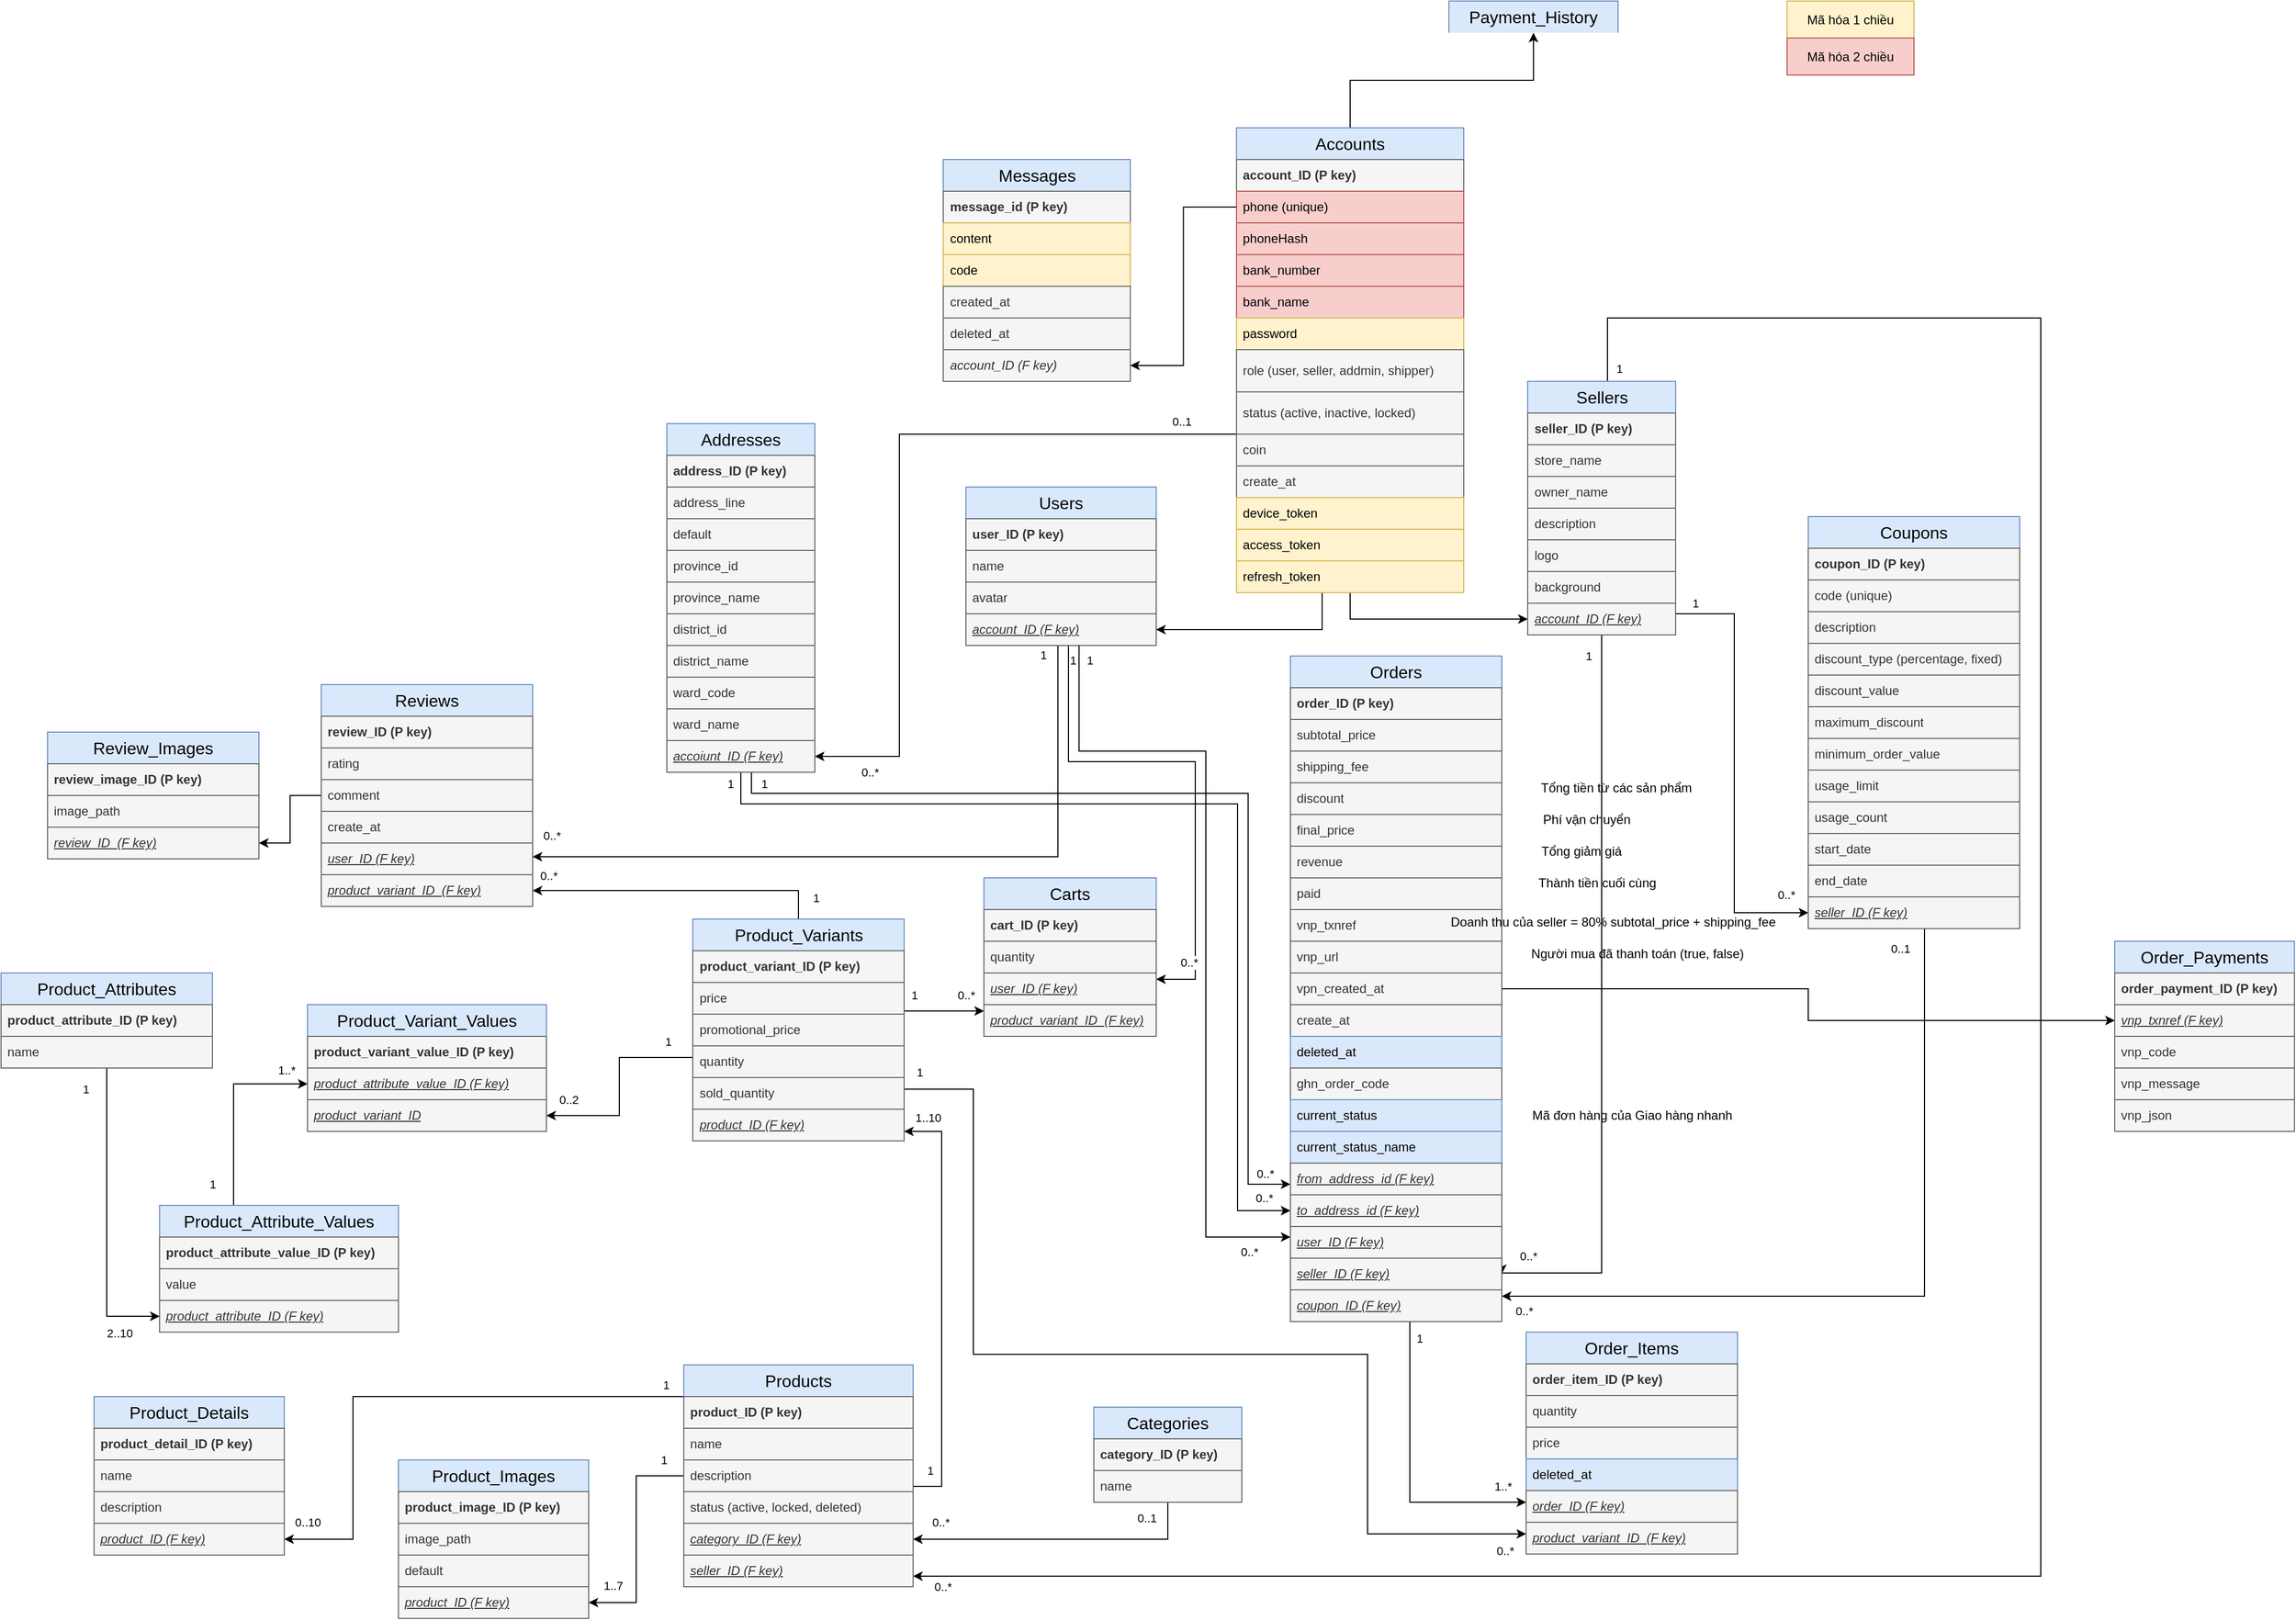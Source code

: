 <mxfile version="26.2.12">
  <diagram name="database" id="8KJXqYNF0iQIstZEmgC_">
    <mxGraphModel dx="3188" dy="2554" grid="1" gridSize="10" guides="1" tooltips="1" connect="1" arrows="1" fold="1" page="1" pageScale="1" pageWidth="827" pageHeight="1169" math="0" shadow="0">
      <root>
        <mxCell id="HOemkFVx_ZeqiPZnyjtU-0" />
        <mxCell id="HOemkFVx_ZeqiPZnyjtU-1" parent="HOemkFVx_ZeqiPZnyjtU-0" />
        <mxCell id="HOemkFVx_ZeqiPZnyjtU-2" style="edgeStyle=orthogonalEdgeStyle;rounded=0;orthogonalLoop=1;jettySize=auto;html=1;fontFamily=Helvetica;fontSize=12;fontColor=default;fontStyle=0;swimlaneLine=0;" parent="HOemkFVx_ZeqiPZnyjtU-1" source="HOemkFVx_ZeqiPZnyjtU-11" target="HOemkFVx_ZeqiPZnyjtU-125" edge="1">
          <mxGeometry relative="1" as="geometry">
            <Array as="points">
              <mxPoint x="1270" y="400" />
            </Array>
          </mxGeometry>
        </mxCell>
        <mxCell id="HOemkFVx_ZeqiPZnyjtU-3" value="0..*" style="edgeLabel;html=1;align=center;verticalAlign=middle;resizable=0;points=[];" parent="HOemkFVx_ZeqiPZnyjtU-2" vertex="1" connectable="0">
          <mxGeometry x="0.905" y="-1" relative="1" as="geometry">
            <mxPoint x="-15" y="-19" as="offset" />
          </mxGeometry>
        </mxCell>
        <mxCell id="HOemkFVx_ZeqiPZnyjtU-4" value="1" style="edgeLabel;html=1;align=center;verticalAlign=middle;resizable=0;points=[];" parent="HOemkFVx_ZeqiPZnyjtU-2" vertex="1" connectable="0">
          <mxGeometry x="-0.94" relative="1" as="geometry">
            <mxPoint x="-14" y="-12" as="offset" />
          </mxGeometry>
        </mxCell>
        <mxCell id="HOemkFVx_ZeqiPZnyjtU-5" style="edgeStyle=orthogonalEdgeStyle;rounded=0;orthogonalLoop=1;jettySize=auto;html=1;fontFamily=Helvetica;fontSize=12;fontColor=default;fontStyle=0;swimlaneLine=0;" parent="HOemkFVx_ZeqiPZnyjtU-1" source="HOemkFVx_ZeqiPZnyjtU-11" target="HOemkFVx_ZeqiPZnyjtU-175" edge="1">
          <mxGeometry relative="1" as="geometry">
            <Array as="points">
              <mxPoint x="1280" y="310" />
              <mxPoint x="1400" y="310" />
              <mxPoint x="1400" y="516" />
            </Array>
          </mxGeometry>
        </mxCell>
        <mxCell id="HOemkFVx_ZeqiPZnyjtU-6" value="1" style="edgeLabel;html=1;align=center;verticalAlign=middle;resizable=0;points=[];" parent="HOemkFVx_ZeqiPZnyjtU-5" vertex="1" connectable="0">
          <mxGeometry x="-0.905" y="-2" relative="1" as="geometry">
            <mxPoint x="22" y="-9" as="offset" />
          </mxGeometry>
        </mxCell>
        <mxCell id="HOemkFVx_ZeqiPZnyjtU-7" value="0..*" style="edgeLabel;html=1;align=center;verticalAlign=middle;resizable=0;points=[];" parent="HOemkFVx_ZeqiPZnyjtU-5" vertex="1" connectable="0">
          <mxGeometry x="0.869" y="-1" relative="1" as="geometry">
            <mxPoint y="-15" as="offset" />
          </mxGeometry>
        </mxCell>
        <mxCell id="HOemkFVx_ZeqiPZnyjtU-8" style="edgeStyle=orthogonalEdgeStyle;rounded=0;orthogonalLoop=1;jettySize=auto;html=1;" parent="HOemkFVx_ZeqiPZnyjtU-1" source="HOemkFVx_ZeqiPZnyjtU-221" target="HOemkFVx_ZeqiPZnyjtU-44" edge="1">
          <mxGeometry relative="1" as="geometry">
            <Array as="points">
              <mxPoint x="1120" />
              <mxPoint x="1120" y="305" />
            </Array>
          </mxGeometry>
        </mxCell>
        <mxCell id="HOemkFVx_ZeqiPZnyjtU-9" value="0..1" style="edgeLabel;html=1;align=center;verticalAlign=middle;resizable=0;points=[];" parent="HOemkFVx_ZeqiPZnyjtU-8" vertex="1" connectable="0">
          <mxGeometry x="-0.867" y="1" relative="1" as="geometry">
            <mxPoint x="-5" y="-13" as="offset" />
          </mxGeometry>
        </mxCell>
        <mxCell id="HOemkFVx_ZeqiPZnyjtU-10" value="0..*" style="edgeLabel;html=1;align=center;verticalAlign=middle;resizable=0;points=[];" parent="HOemkFVx_ZeqiPZnyjtU-8" vertex="1" connectable="0">
          <mxGeometry x="0.853" y="1" relative="1" as="geometry">
            <mxPoint y="14" as="offset" />
          </mxGeometry>
        </mxCell>
        <mxCell id="HOemkFVx_ZeqiPZnyjtU-11" value="Users" style="swimlane;fontStyle=0;childLayout=stackLayout;horizontal=1;startSize=30;horizontalStack=0;resizeParent=1;resizeParentMax=0;resizeLast=0;collapsible=1;marginBottom=0;whiteSpace=wrap;html=1;fillColor=#dae8fc;strokeColor=#6c8ebf;fontSize=16;swimlaneLine=0;" parent="HOemkFVx_ZeqiPZnyjtU-1" vertex="1">
          <mxGeometry x="1183" y="50" width="180" height="150" as="geometry" />
        </mxCell>
        <mxCell id="HOemkFVx_ZeqiPZnyjtU-12" value="user_ID (P key)" style="text;strokeColor=#666666;fillColor=#f5f5f5;align=left;verticalAlign=middle;spacingLeft=4;spacingRight=4;overflow=hidden;points=[[0,0.5],[1,0.5]];portConstraint=eastwest;rotatable=0;whiteSpace=wrap;html=1;fontStyle=1;horizontal=1;fontColor=#333333;swimlaneLine=0;" parent="HOemkFVx_ZeqiPZnyjtU-11" vertex="1">
          <mxGeometry y="30" width="180" height="30" as="geometry" />
        </mxCell>
        <mxCell id="HOemkFVx_ZeqiPZnyjtU-13" value="name" style="text;strokeColor=#666666;fillColor=#f5f5f5;align=left;verticalAlign=middle;spacingLeft=4;spacingRight=4;overflow=hidden;points=[[0,0.5],[1,0.5]];portConstraint=eastwest;rotatable=0;whiteSpace=wrap;html=1;fontColor=#333333;swimlaneLine=0;" parent="HOemkFVx_ZeqiPZnyjtU-11" vertex="1">
          <mxGeometry y="60" width="180" height="30" as="geometry" />
        </mxCell>
        <mxCell id="HOemkFVx_ZeqiPZnyjtU-14" value="avatar" style="text;strokeColor=#666666;fillColor=#f5f5f5;align=left;verticalAlign=middle;spacingLeft=4;spacingRight=4;overflow=hidden;points=[[0,0.5],[1,0.5]];portConstraint=eastwest;rotatable=0;whiteSpace=wrap;html=1;fontColor=#333333;swimlaneLine=0;" parent="HOemkFVx_ZeqiPZnyjtU-11" vertex="1">
          <mxGeometry y="90" width="180" height="30" as="geometry" />
        </mxCell>
        <mxCell id="HOemkFVx_ZeqiPZnyjtU-15" value="&lt;span&gt;account_ID (F key)&lt;/span&gt;" style="text;strokeColor=#666666;fillColor=#f5f5f5;align=left;verticalAlign=middle;spacingLeft=4;spacingRight=4;overflow=hidden;points=[[0,0.5],[1,0.5]];portConstraint=eastwest;rotatable=0;whiteSpace=wrap;html=1;fontColor=#333333;swimlaneLine=0;fontStyle=6" parent="HOemkFVx_ZeqiPZnyjtU-11" vertex="1">
          <mxGeometry y="120" width="180" height="30" as="geometry" />
        </mxCell>
        <mxCell id="HOemkFVx_ZeqiPZnyjtU-16" style="edgeStyle=orthogonalEdgeStyle;rounded=0;orthogonalLoop=1;jettySize=auto;html=1;fontFamily=Helvetica;fontSize=12;fontColor=default;fontStyle=0;swimlaneLine=0;" parent="HOemkFVx_ZeqiPZnyjtU-1" source="HOemkFVx_ZeqiPZnyjtU-25" target="HOemkFVx_ZeqiPZnyjtU-171" edge="1">
          <mxGeometry relative="1" as="geometry">
            <Array as="points">
              <mxPoint x="1790" y="-110" />
              <mxPoint x="2200" y="-110" />
              <mxPoint x="2200" y="1081" />
            </Array>
            <mxPoint x="1860" y="80" as="sourcePoint" />
            <mxPoint x="1210" y="1081.47" as="targetPoint" />
          </mxGeometry>
        </mxCell>
        <mxCell id="HOemkFVx_ZeqiPZnyjtU-17" value="0..*" style="edgeLabel;html=1;align=center;verticalAlign=middle;resizable=0;points=[];" parent="HOemkFVx_ZeqiPZnyjtU-16" vertex="1" connectable="0">
          <mxGeometry x="0.972" y="2" relative="1" as="geometry">
            <mxPoint x="-10" y="8" as="offset" />
          </mxGeometry>
        </mxCell>
        <mxCell id="HOemkFVx_ZeqiPZnyjtU-18" value="1" style="edgeLabel;html=1;align=center;verticalAlign=middle;resizable=0;points=[];" parent="HOemkFVx_ZeqiPZnyjtU-16" vertex="1" connectable="0">
          <mxGeometry x="-0.985" y="-1" relative="1" as="geometry">
            <mxPoint x="10" y="8" as="offset" />
          </mxGeometry>
        </mxCell>
        <mxCell id="HOemkFVx_ZeqiPZnyjtU-19" style="edgeStyle=orthogonalEdgeStyle;rounded=0;orthogonalLoop=1;jettySize=auto;html=1;fontFamily=Helvetica;fontSize=12;fontColor=default;fontStyle=0;swimlaneLine=0;entryX=1;entryY=0.5;entryDx=0;entryDy=0;" parent="HOemkFVx_ZeqiPZnyjtU-1" source="HOemkFVx_ZeqiPZnyjtU-25" target="HOemkFVx_ZeqiPZnyjtU-107" edge="1">
          <mxGeometry relative="1" as="geometry">
            <Array as="points">
              <mxPoint x="1785" y="794" />
            </Array>
            <mxPoint x="1785.023" y="312" as="sourcePoint" />
            <mxPoint x="1694.97" y="756" as="targetPoint" />
          </mxGeometry>
        </mxCell>
        <mxCell id="HOemkFVx_ZeqiPZnyjtU-20" value="1" style="edgeLabel;html=1;align=center;verticalAlign=middle;resizable=0;points=[];" parent="HOemkFVx_ZeqiPZnyjtU-19" vertex="1" connectable="0">
          <mxGeometry x="-0.962" relative="1" as="geometry">
            <mxPoint x="-13" y="6" as="offset" />
          </mxGeometry>
        </mxCell>
        <mxCell id="HOemkFVx_ZeqiPZnyjtU-21" value="0..*" style="edgeLabel;html=1;align=center;verticalAlign=middle;resizable=0;points=[];" parent="HOemkFVx_ZeqiPZnyjtU-19" vertex="1" connectable="0">
          <mxGeometry x="0.927" relative="1" as="geometry">
            <mxPoint y="-16" as="offset" />
          </mxGeometry>
        </mxCell>
        <mxCell id="HOemkFVx_ZeqiPZnyjtU-22" style="edgeStyle=orthogonalEdgeStyle;rounded=0;orthogonalLoop=1;jettySize=auto;html=1;fontFamily=Helvetica;fontSize=12;fontColor=default;fontStyle=0;swimlaneLine=0;" parent="HOemkFVx_ZeqiPZnyjtU-1" source="HOemkFVx_ZeqiPZnyjtU-25" target="HOemkFVx_ZeqiPZnyjtU-142" edge="1">
          <mxGeometry relative="1" as="geometry">
            <Array as="points">
              <mxPoint x="1910" y="170" />
              <mxPoint x="1910" y="453" />
            </Array>
          </mxGeometry>
        </mxCell>
        <mxCell id="HOemkFVx_ZeqiPZnyjtU-23" value="1" style="edgeLabel;html=1;align=center;verticalAlign=middle;resizable=0;points=[];" parent="HOemkFVx_ZeqiPZnyjtU-22" vertex="1" connectable="0">
          <mxGeometry x="-0.909" y="2" relative="1" as="geometry">
            <mxPoint y="-8" as="offset" />
          </mxGeometry>
        </mxCell>
        <mxCell id="HOemkFVx_ZeqiPZnyjtU-24" value="0..*" style="edgeLabel;html=1;align=center;verticalAlign=middle;resizable=0;points=[];" parent="HOemkFVx_ZeqiPZnyjtU-22" vertex="1" connectable="0">
          <mxGeometry x="0.916" y="2" relative="1" as="geometry">
            <mxPoint x="-4" y="-15" as="offset" />
          </mxGeometry>
        </mxCell>
        <mxCell id="HOemkFVx_ZeqiPZnyjtU-25" value="Sellers" style="swimlane;fontStyle=0;childLayout=stackLayout;horizontal=1;startSize=30;horizontalStack=0;resizeParent=1;resizeParentMax=0;resizeLast=0;collapsible=1;marginBottom=0;whiteSpace=wrap;html=1;fillColor=#dae8fc;strokeColor=#6c8ebf;fontSize=16;swimlaneLine=0;" parent="HOemkFVx_ZeqiPZnyjtU-1" vertex="1">
          <mxGeometry x="1714.5" y="-50" width="140" height="240" as="geometry" />
        </mxCell>
        <mxCell id="HOemkFVx_ZeqiPZnyjtU-26" value="seller_ID (P key)" style="text;strokeColor=#666666;fillColor=#f5f5f5;align=left;verticalAlign=middle;spacingLeft=4;spacingRight=4;overflow=hidden;points=[[0,0.5],[1,0.5]];portConstraint=eastwest;rotatable=0;whiteSpace=wrap;html=1;fontStyle=1;horizontal=1;fontColor=#333333;swimlaneLine=0;" parent="HOemkFVx_ZeqiPZnyjtU-25" vertex="1">
          <mxGeometry y="30" width="140" height="30" as="geometry" />
        </mxCell>
        <mxCell id="HOemkFVx_ZeqiPZnyjtU-27" value="store_name" style="text;strokeColor=#666666;fillColor=#f5f5f5;align=left;verticalAlign=middle;spacingLeft=4;spacingRight=4;overflow=hidden;points=[[0,0.5],[1,0.5]];portConstraint=eastwest;rotatable=0;whiteSpace=wrap;html=1;fontColor=#333333;swimlaneLine=0;" parent="HOemkFVx_ZeqiPZnyjtU-25" vertex="1">
          <mxGeometry y="60" width="140" height="30" as="geometry" />
        </mxCell>
        <mxCell id="HOemkFVx_ZeqiPZnyjtU-28" value="owner_name" style="text;strokeColor=#666666;fillColor=#f5f5f5;align=left;verticalAlign=middle;spacingLeft=4;spacingRight=4;overflow=hidden;points=[[0,0.5],[1,0.5]];portConstraint=eastwest;rotatable=0;whiteSpace=wrap;html=1;fontColor=#333333;swimlaneLine=0;" parent="HOemkFVx_ZeqiPZnyjtU-25" vertex="1">
          <mxGeometry y="90" width="140" height="30" as="geometry" />
        </mxCell>
        <mxCell id="HOemkFVx_ZeqiPZnyjtU-29" value="description" style="text;strokeColor=#666666;fillColor=#f5f5f5;align=left;verticalAlign=middle;spacingLeft=4;spacingRight=4;overflow=hidden;points=[[0,0.5],[1,0.5]];portConstraint=eastwest;rotatable=0;whiteSpace=wrap;html=1;fontColor=#333333;swimlaneLine=0;" parent="HOemkFVx_ZeqiPZnyjtU-25" vertex="1">
          <mxGeometry y="120" width="140" height="30" as="geometry" />
        </mxCell>
        <mxCell id="HOemkFVx_ZeqiPZnyjtU-30" value="logo" style="text;strokeColor=#666666;fillColor=#f5f5f5;align=left;verticalAlign=middle;spacingLeft=4;spacingRight=4;overflow=hidden;points=[[0,0.5],[1,0.5]];portConstraint=eastwest;rotatable=0;whiteSpace=wrap;html=1;fontColor=#333333;swimlaneLine=0;" parent="HOemkFVx_ZeqiPZnyjtU-25" vertex="1">
          <mxGeometry y="150" width="140" height="30" as="geometry" />
        </mxCell>
        <mxCell id="HOemkFVx_ZeqiPZnyjtU-31" value="background" style="text;strokeColor=#666666;fillColor=#f5f5f5;align=left;verticalAlign=middle;spacingLeft=4;spacingRight=4;overflow=hidden;points=[[0,0.5],[1,0.5]];portConstraint=eastwest;rotatable=0;whiteSpace=wrap;html=1;fontColor=#333333;swimlaneLine=0;" parent="HOemkFVx_ZeqiPZnyjtU-25" vertex="1">
          <mxGeometry y="180" width="140" height="30" as="geometry" />
        </mxCell>
        <mxCell id="HOemkFVx_ZeqiPZnyjtU-32" value="account_ID (F key)" style="text;strokeColor=#666666;fillColor=#f5f5f5;align=left;verticalAlign=middle;spacingLeft=4;spacingRight=4;overflow=hidden;points=[[0,0.5],[1,0.5]];portConstraint=eastwest;rotatable=0;whiteSpace=wrap;html=1;fontColor=#333333;fontStyle=6;swimlaneLine=0;" parent="HOemkFVx_ZeqiPZnyjtU-25" vertex="1">
          <mxGeometry y="210" width="140" height="30" as="geometry" />
        </mxCell>
        <mxCell id="HOemkFVx_ZeqiPZnyjtU-33" style="edgeStyle=orthogonalEdgeStyle;rounded=0;orthogonalLoop=1;jettySize=auto;html=1;" parent="HOemkFVx_ZeqiPZnyjtU-1" source="HOemkFVx_ZeqiPZnyjtU-39" target="HOemkFVx_ZeqiPZnyjtU-104" edge="1">
          <mxGeometry relative="1" as="geometry">
            <Array as="points">
              <mxPoint x="980" y="340" />
              <mxPoint x="1450" y="340" />
              <mxPoint x="1450" y="710" />
            </Array>
          </mxGeometry>
        </mxCell>
        <mxCell id="HOemkFVx_ZeqiPZnyjtU-34" value="0..*" style="edgeLabel;html=1;align=center;verticalAlign=middle;resizable=0;points=[];" parent="HOemkFVx_ZeqiPZnyjtU-33" vertex="1" connectable="0">
          <mxGeometry x="0.946" relative="1" as="geometry">
            <mxPoint y="-10" as="offset" />
          </mxGeometry>
        </mxCell>
        <mxCell id="HOemkFVx_ZeqiPZnyjtU-35" value="1" style="edgeLabel;html=1;align=center;verticalAlign=middle;resizable=0;points=[];" parent="HOemkFVx_ZeqiPZnyjtU-33" vertex="1" connectable="0">
          <mxGeometry x="-0.976" y="-1" relative="1" as="geometry">
            <mxPoint x="13" as="offset" />
          </mxGeometry>
        </mxCell>
        <mxCell id="HOemkFVx_ZeqiPZnyjtU-36" style="edgeStyle=orthogonalEdgeStyle;rounded=0;orthogonalLoop=1;jettySize=auto;html=1;" parent="HOemkFVx_ZeqiPZnyjtU-1" source="HOemkFVx_ZeqiPZnyjtU-39" target="HOemkFVx_ZeqiPZnyjtU-105" edge="1">
          <mxGeometry relative="1" as="geometry">
            <Array as="points">
              <mxPoint x="970" y="350" />
              <mxPoint x="1440" y="350" />
              <mxPoint x="1440" y="735" />
            </Array>
          </mxGeometry>
        </mxCell>
        <mxCell id="HOemkFVx_ZeqiPZnyjtU-37" value="0..*" style="edgeLabel;html=1;align=center;verticalAlign=middle;resizable=0;points=[];" parent="HOemkFVx_ZeqiPZnyjtU-36" vertex="1" connectable="0">
          <mxGeometry x="0.968" relative="1" as="geometry">
            <mxPoint x="-10" y="-12" as="offset" />
          </mxGeometry>
        </mxCell>
        <mxCell id="HOemkFVx_ZeqiPZnyjtU-38" value="1" style="edgeLabel;html=1;align=center;verticalAlign=middle;resizable=0;points=[];" parent="HOemkFVx_ZeqiPZnyjtU-36" vertex="1" connectable="0">
          <mxGeometry x="-0.976" y="-1" relative="1" as="geometry">
            <mxPoint x="-9" as="offset" />
          </mxGeometry>
        </mxCell>
        <mxCell id="HOemkFVx_ZeqiPZnyjtU-39" value="Addresses" style="swimlane;fontStyle=0;childLayout=stackLayout;horizontal=1;startSize=30;horizontalStack=0;resizeParent=1;resizeParentMax=0;resizeLast=0;collapsible=1;marginBottom=0;whiteSpace=wrap;html=1;fillColor=#dae8fc;strokeColor=#6c8ebf;fontSize=16;swimlaneLine=0;" parent="HOemkFVx_ZeqiPZnyjtU-1" vertex="1">
          <mxGeometry x="900" y="-10" width="140" height="330" as="geometry" />
        </mxCell>
        <mxCell id="HOemkFVx_ZeqiPZnyjtU-40" value="address_ID (P key)" style="text;strokeColor=#666666;fillColor=#f5f5f5;align=left;verticalAlign=middle;spacingLeft=4;spacingRight=4;overflow=hidden;points=[[0,0.5],[1,0.5]];portConstraint=eastwest;rotatable=0;whiteSpace=wrap;html=1;fontStyle=1;horizontal=1;fontColor=#333333;swimlaneLine=0;" parent="HOemkFVx_ZeqiPZnyjtU-39" vertex="1">
          <mxGeometry y="30" width="140" height="30" as="geometry" />
        </mxCell>
        <mxCell id="HOemkFVx_ZeqiPZnyjtU-41" value="address_line" style="text;strokeColor=#666666;fillColor=#f5f5f5;align=left;verticalAlign=middle;spacingLeft=4;spacingRight=4;overflow=hidden;points=[[0,0.5],[1,0.5]];portConstraint=eastwest;rotatable=0;whiteSpace=wrap;html=1;fontColor=#333333;swimlaneLine=0;" parent="HOemkFVx_ZeqiPZnyjtU-39" vertex="1">
          <mxGeometry y="60" width="140" height="30" as="geometry" />
        </mxCell>
        <mxCell id="HOemkFVx_ZeqiPZnyjtU-42" value="default" style="text;strokeColor=#666666;fillColor=#f5f5f5;align=left;verticalAlign=middle;spacingLeft=4;spacingRight=4;overflow=hidden;points=[[0,0.5],[1,0.5]];portConstraint=eastwest;rotatable=0;whiteSpace=wrap;html=1;fontColor=#333333;swimlaneLine=0;" parent="HOemkFVx_ZeqiPZnyjtU-39" vertex="1">
          <mxGeometry y="90" width="140" height="30" as="geometry" />
        </mxCell>
        <mxCell id="z1mKPCpYzbw2HojQKFsz-1" value="&lt;span style=&quot;font-style: normal;&quot;&gt;province_id&lt;/span&gt;" style="text;strokeColor=#666666;fillColor=#f5f5f5;align=left;verticalAlign=middle;spacingLeft=4;spacingRight=4;overflow=hidden;points=[[0,0.5],[1,0.5]];portConstraint=eastwest;rotatable=0;whiteSpace=wrap;html=1;fontColor=#333333;fontStyle=2;swimlaneLine=0;" parent="HOemkFVx_ZeqiPZnyjtU-39" vertex="1">
          <mxGeometry y="120" width="140" height="30" as="geometry" />
        </mxCell>
        <mxCell id="z1mKPCpYzbw2HojQKFsz-6" value="&lt;span style=&quot;font-style: normal;&quot;&gt;province_name&lt;/span&gt;" style="text;strokeColor=#666666;fillColor=#f5f5f5;align=left;verticalAlign=middle;spacingLeft=4;spacingRight=4;overflow=hidden;points=[[0,0.5],[1,0.5]];portConstraint=eastwest;rotatable=0;whiteSpace=wrap;html=1;fontColor=#333333;fontStyle=2;swimlaneLine=0;" parent="HOemkFVx_ZeqiPZnyjtU-39" vertex="1">
          <mxGeometry y="150" width="140" height="30" as="geometry" />
        </mxCell>
        <mxCell id="z1mKPCpYzbw2HojQKFsz-0" value="&lt;span style=&quot;font-style: normal;&quot;&gt;district_id&lt;/span&gt;" style="text;strokeColor=#666666;fillColor=#f5f5f5;align=left;verticalAlign=middle;spacingLeft=4;spacingRight=4;overflow=hidden;points=[[0,0.5],[1,0.5]];portConstraint=eastwest;rotatable=0;whiteSpace=wrap;html=1;fontColor=#333333;fontStyle=2;swimlaneLine=0;" parent="HOemkFVx_ZeqiPZnyjtU-39" vertex="1">
          <mxGeometry y="180" width="140" height="30" as="geometry" />
        </mxCell>
        <mxCell id="z1mKPCpYzbw2HojQKFsz-7" value="&lt;span style=&quot;font-style: normal;&quot;&gt;district_name&lt;/span&gt;" style="text;strokeColor=#666666;fillColor=#f5f5f5;align=left;verticalAlign=middle;spacingLeft=4;spacingRight=4;overflow=hidden;points=[[0,0.5],[1,0.5]];portConstraint=eastwest;rotatable=0;whiteSpace=wrap;html=1;fontColor=#333333;fontStyle=2;swimlaneLine=0;" parent="HOemkFVx_ZeqiPZnyjtU-39" vertex="1">
          <mxGeometry y="210" width="140" height="30" as="geometry" />
        </mxCell>
        <mxCell id="z1mKPCpYzbw2HojQKFsz-11" value="&lt;span style=&quot;font-style: normal;&quot;&gt;ward_code&lt;/span&gt;" style="text;strokeColor=#666666;fillColor=#f5f5f5;align=left;verticalAlign=middle;spacingLeft=4;spacingRight=4;overflow=hidden;points=[[0,0.5],[1,0.5]];portConstraint=eastwest;rotatable=0;whiteSpace=wrap;html=1;fontColor=#333333;fontStyle=2;swimlaneLine=0;" parent="HOemkFVx_ZeqiPZnyjtU-39" vertex="1">
          <mxGeometry y="240" width="140" height="30" as="geometry" />
        </mxCell>
        <mxCell id="HOemkFVx_ZeqiPZnyjtU-43" value="&lt;span style=&quot;font-style: normal;&quot;&gt;ward_name&lt;/span&gt;" style="text;strokeColor=#666666;fillColor=#f5f5f5;align=left;verticalAlign=middle;spacingLeft=4;spacingRight=4;overflow=hidden;points=[[0,0.5],[1,0.5]];portConstraint=eastwest;rotatable=0;whiteSpace=wrap;html=1;fontColor=#333333;fontStyle=2;swimlaneLine=0;" parent="HOemkFVx_ZeqiPZnyjtU-39" vertex="1">
          <mxGeometry y="270" width="140" height="30" as="geometry" />
        </mxCell>
        <mxCell id="HOemkFVx_ZeqiPZnyjtU-44" value="accoiunt_ID (F key)" style="text;strokeColor=#666666;fillColor=#f5f5f5;align=left;verticalAlign=middle;spacingLeft=4;spacingRight=4;overflow=hidden;points=[[0,0.5],[1,0.5]];portConstraint=eastwest;rotatable=0;whiteSpace=wrap;html=1;fontColor=#333333;fontStyle=6;swimlaneLine=0;" parent="HOemkFVx_ZeqiPZnyjtU-39" vertex="1">
          <mxGeometry y="300" width="140" height="30" as="geometry" />
        </mxCell>
        <mxCell id="HOemkFVx_ZeqiPZnyjtU-51" style="edgeStyle=orthogonalEdgeStyle;rounded=0;orthogonalLoop=1;jettySize=auto;html=1;fontFamily=Helvetica;fontSize=12;fontColor=default;fontStyle=0;swimlaneLine=0;" parent="HOemkFVx_ZeqiPZnyjtU-1" source="HOemkFVx_ZeqiPZnyjtU-54" target="HOemkFVx_ZeqiPZnyjtU-170" edge="1">
          <mxGeometry relative="1" as="geometry" />
        </mxCell>
        <mxCell id="HOemkFVx_ZeqiPZnyjtU-52" value="0..1" style="edgeLabel;html=1;align=center;verticalAlign=middle;resizable=0;points=[];" parent="HOemkFVx_ZeqiPZnyjtU-51" vertex="1" connectable="0">
          <mxGeometry x="-0.891" y="1" relative="1" as="geometry">
            <mxPoint x="-21" as="offset" />
          </mxGeometry>
        </mxCell>
        <mxCell id="HOemkFVx_ZeqiPZnyjtU-53" value="0..*" style="edgeLabel;html=1;align=center;verticalAlign=middle;resizable=0;points=[];" parent="HOemkFVx_ZeqiPZnyjtU-51" vertex="1" connectable="0">
          <mxGeometry x="0.759" y="1" relative="1" as="geometry">
            <mxPoint x="-8" y="-17" as="offset" />
          </mxGeometry>
        </mxCell>
        <mxCell id="HOemkFVx_ZeqiPZnyjtU-54" value="Categories" style="swimlane;fontStyle=0;childLayout=stackLayout;horizontal=1;startSize=30;horizontalStack=0;resizeParent=1;resizeParentMax=0;resizeLast=0;collapsible=1;marginBottom=0;whiteSpace=wrap;html=1;fillColor=#dae8fc;strokeColor=#6c8ebf;fontSize=16;swimlaneLine=0;" parent="HOemkFVx_ZeqiPZnyjtU-1" vertex="1">
          <mxGeometry x="1304" y="921" width="140" height="90" as="geometry" />
        </mxCell>
        <mxCell id="HOemkFVx_ZeqiPZnyjtU-55" value="category_ID (P key)" style="text;strokeColor=#666666;fillColor=#f5f5f5;align=left;verticalAlign=middle;spacingLeft=4;spacingRight=4;overflow=hidden;points=[[0,0.5],[1,0.5]];portConstraint=eastwest;rotatable=0;whiteSpace=wrap;html=1;fontStyle=1;horizontal=1;fontColor=#333333;swimlaneLine=0;" parent="HOemkFVx_ZeqiPZnyjtU-54" vertex="1">
          <mxGeometry y="30" width="140" height="30" as="geometry" />
        </mxCell>
        <mxCell id="HOemkFVx_ZeqiPZnyjtU-56" value="name" style="text;strokeColor=#666666;fillColor=#f5f5f5;align=left;verticalAlign=middle;spacingLeft=4;spacingRight=4;overflow=hidden;points=[[0,0.5],[1,0.5]];portConstraint=eastwest;rotatable=0;whiteSpace=wrap;html=1;fontColor=#333333;swimlaneLine=0;" parent="HOemkFVx_ZeqiPZnyjtU-54" vertex="1">
          <mxGeometry y="60" width="140" height="30" as="geometry" />
        </mxCell>
        <mxCell id="HOemkFVx_ZeqiPZnyjtU-57" style="edgeStyle=orthogonalEdgeStyle;rounded=0;orthogonalLoop=1;jettySize=auto;html=1;fontFamily=Helvetica;fontSize=12;fontColor=default;fontStyle=0;swimlaneLine=0;" parent="HOemkFVx_ZeqiPZnyjtU-1" source="HOemkFVx_ZeqiPZnyjtU-69" target="HOemkFVx_ZeqiPZnyjtU-118" edge="1">
          <mxGeometry relative="1" as="geometry">
            <Array as="points">
              <mxPoint x="1190" y="620" />
              <mxPoint x="1190" y="871" />
              <mxPoint x="1563" y="871" />
              <mxPoint x="1563" y="1041" />
            </Array>
          </mxGeometry>
        </mxCell>
        <mxCell id="HOemkFVx_ZeqiPZnyjtU-58" value="0..*" style="edgeLabel;html=1;align=center;verticalAlign=middle;resizable=0;points=[];" parent="HOemkFVx_ZeqiPZnyjtU-57" vertex="1" connectable="0">
          <mxGeometry x="0.966" y="2" relative="1" as="geometry">
            <mxPoint x="-3" y="18" as="offset" />
          </mxGeometry>
        </mxCell>
        <mxCell id="HOemkFVx_ZeqiPZnyjtU-59" value="1" style="edgeLabel;html=1;align=center;verticalAlign=middle;resizable=0;points=[];" parent="HOemkFVx_ZeqiPZnyjtU-57" vertex="1" connectable="0">
          <mxGeometry x="-0.941" relative="1" as="geometry">
            <mxPoint x="-16" y="-16" as="offset" />
          </mxGeometry>
        </mxCell>
        <mxCell id="HOemkFVx_ZeqiPZnyjtU-60" style="edgeStyle=orthogonalEdgeStyle;rounded=0;orthogonalLoop=1;jettySize=auto;html=1;fontFamily=Helvetica;fontSize=12;fontColor=default;fontStyle=0;swimlaneLine=0;" parent="HOemkFVx_ZeqiPZnyjtU-1" source="HOemkFVx_ZeqiPZnyjtU-69" target="HOemkFVx_ZeqiPZnyjtU-126" edge="1">
          <mxGeometry relative="1" as="geometry" />
        </mxCell>
        <mxCell id="HOemkFVx_ZeqiPZnyjtU-61" value="0..*" style="edgeLabel;html=1;align=center;verticalAlign=middle;resizable=0;points=[];" parent="HOemkFVx_ZeqiPZnyjtU-60" vertex="1" connectable="0">
          <mxGeometry x="0.894" y="-2" relative="1" as="geometry">
            <mxPoint y="-12" as="offset" />
          </mxGeometry>
        </mxCell>
        <mxCell id="HOemkFVx_ZeqiPZnyjtU-62" value="1" style="edgeLabel;html=1;align=center;verticalAlign=middle;resizable=0;points=[];" parent="HOemkFVx_ZeqiPZnyjtU-60" vertex="1" connectable="0">
          <mxGeometry x="-0.913" relative="1" as="geometry">
            <mxPoint x="16" y="-8" as="offset" />
          </mxGeometry>
        </mxCell>
        <mxCell id="HOemkFVx_ZeqiPZnyjtU-63" style="edgeStyle=orthogonalEdgeStyle;rounded=0;orthogonalLoop=1;jettySize=auto;html=1;fontFamily=Helvetica;fontSize=12;fontColor=default;fontStyle=0;swimlaneLine=0;" parent="HOemkFVx_ZeqiPZnyjtU-1" source="HOemkFVx_ZeqiPZnyjtU-69" target="HOemkFVx_ZeqiPZnyjtU-176" edge="1">
          <mxGeometry relative="1" as="geometry">
            <Array as="points">
              <mxPoint x="1153" y="546" />
              <mxPoint x="1153" y="546" />
            </Array>
          </mxGeometry>
        </mxCell>
        <mxCell id="HOemkFVx_ZeqiPZnyjtU-64" value="0..*" style="edgeLabel;html=1;align=center;verticalAlign=middle;resizable=0;points=[];" parent="HOemkFVx_ZeqiPZnyjtU-63" vertex="1" connectable="0">
          <mxGeometry x="0.594" y="2" relative="1" as="geometry">
            <mxPoint x="-2" y="-13" as="offset" />
          </mxGeometry>
        </mxCell>
        <mxCell id="HOemkFVx_ZeqiPZnyjtU-65" value="1" style="edgeLabel;html=1;align=center;verticalAlign=middle;resizable=0;points=[];" parent="HOemkFVx_ZeqiPZnyjtU-63" vertex="1" connectable="0">
          <mxGeometry x="-0.75" relative="1" as="geometry">
            <mxPoint y="-15" as="offset" />
          </mxGeometry>
        </mxCell>
        <mxCell id="HOemkFVx_ZeqiPZnyjtU-66" style="edgeStyle=orthogonalEdgeStyle;rounded=0;orthogonalLoop=1;jettySize=auto;html=1;" parent="HOemkFVx_ZeqiPZnyjtU-1" source="HOemkFVx_ZeqiPZnyjtU-69" target="HOemkFVx_ZeqiPZnyjtU-203" edge="1">
          <mxGeometry relative="1" as="geometry">
            <Array as="points">
              <mxPoint x="855" y="590" />
              <mxPoint x="855" y="645" />
            </Array>
          </mxGeometry>
        </mxCell>
        <mxCell id="HOemkFVx_ZeqiPZnyjtU-67" value="1" style="edgeLabel;html=1;align=center;verticalAlign=middle;resizable=0;points=[];" parent="HOemkFVx_ZeqiPZnyjtU-66" vertex="1" connectable="0">
          <mxGeometry x="-0.88" y="-4" relative="1" as="geometry">
            <mxPoint x="-12" y="-11" as="offset" />
          </mxGeometry>
        </mxCell>
        <mxCell id="HOemkFVx_ZeqiPZnyjtU-68" value="0..2" style="edgeLabel;html=1;align=center;verticalAlign=middle;resizable=0;points=[];" parent="HOemkFVx_ZeqiPZnyjtU-66" vertex="1" connectable="0">
          <mxGeometry x="0.783" y="-2" relative="1" as="geometry">
            <mxPoint y="-13" as="offset" />
          </mxGeometry>
        </mxCell>
        <mxCell id="HOemkFVx_ZeqiPZnyjtU-69" value="Product_Variants" style="swimlane;fontStyle=0;childLayout=stackLayout;horizontal=1;startSize=30;horizontalStack=0;resizeParent=1;resizeParentMax=0;resizeLast=0;collapsible=1;marginBottom=0;whiteSpace=wrap;html=1;fillColor=#dae8fc;strokeColor=#6c8ebf;fontSize=16;swimlaneLine=0;" parent="HOemkFVx_ZeqiPZnyjtU-1" vertex="1">
          <mxGeometry x="924.5" y="459" width="200" height="210" as="geometry" />
        </mxCell>
        <mxCell id="HOemkFVx_ZeqiPZnyjtU-70" value="product_variant_ID (P key)" style="text;strokeColor=#666666;fillColor=#f5f5f5;align=left;verticalAlign=middle;spacingLeft=4;spacingRight=4;overflow=hidden;points=[[0,0.5],[1,0.5]];portConstraint=eastwest;rotatable=0;whiteSpace=wrap;html=1;fontStyle=1;horizontal=1;fontColor=#333333;swimlaneLine=0;" parent="HOemkFVx_ZeqiPZnyjtU-69" vertex="1">
          <mxGeometry y="30" width="200" height="30" as="geometry" />
        </mxCell>
        <mxCell id="HOemkFVx_ZeqiPZnyjtU-71" value="price" style="text;strokeColor=#666666;fillColor=#f5f5f5;align=left;verticalAlign=middle;spacingLeft=4;spacingRight=4;overflow=hidden;points=[[0,0.5],[1,0.5]];portConstraint=eastwest;rotatable=0;whiteSpace=wrap;html=1;fontColor=#333333;swimlaneLine=0;" parent="HOemkFVx_ZeqiPZnyjtU-69" vertex="1">
          <mxGeometry y="60" width="200" height="30" as="geometry" />
        </mxCell>
        <mxCell id="HOemkFVx_ZeqiPZnyjtU-72" value="promotional_price" style="text;strokeColor=#666666;fillColor=#f5f5f5;align=left;verticalAlign=middle;spacingLeft=4;spacingRight=4;overflow=hidden;points=[[0,0.5],[1,0.5]];portConstraint=eastwest;rotatable=0;whiteSpace=wrap;html=1;fontColor=#333333;swimlaneLine=0;" parent="HOemkFVx_ZeqiPZnyjtU-69" vertex="1">
          <mxGeometry y="90" width="200" height="30" as="geometry" />
        </mxCell>
        <mxCell id="HOemkFVx_ZeqiPZnyjtU-73" value="quantity" style="text;strokeColor=#666666;fillColor=#f5f5f5;align=left;verticalAlign=middle;spacingLeft=4;spacingRight=4;overflow=hidden;points=[[0,0.5],[1,0.5]];portConstraint=eastwest;rotatable=0;whiteSpace=wrap;html=1;fontColor=#333333;swimlaneLine=0;" parent="HOemkFVx_ZeqiPZnyjtU-69" vertex="1">
          <mxGeometry y="120" width="200" height="30" as="geometry" />
        </mxCell>
        <mxCell id="HOemkFVx_ZeqiPZnyjtU-74" value="sold_quantity" style="text;strokeColor=#666666;fillColor=#f5f5f5;align=left;verticalAlign=middle;spacingLeft=4;spacingRight=4;overflow=hidden;points=[[0,0.5],[1,0.5]];portConstraint=eastwest;rotatable=0;whiteSpace=wrap;html=1;fontColor=#333333;swimlaneLine=0;" parent="HOemkFVx_ZeqiPZnyjtU-69" vertex="1">
          <mxGeometry y="150" width="200" height="30" as="geometry" />
        </mxCell>
        <mxCell id="HOemkFVx_ZeqiPZnyjtU-75" value="&lt;span style=&quot;&quot;&gt;product_ID&amp;nbsp;&lt;/span&gt;(F key)" style="text;strokeColor=#666666;fillColor=#f5f5f5;align=left;verticalAlign=middle;spacingLeft=4;spacingRight=4;overflow=hidden;points=[[0,0.5],[1,0.5]];portConstraint=eastwest;rotatable=0;whiteSpace=wrap;html=1;fontColor=#333333;fontStyle=6;swimlaneLine=0;" parent="HOemkFVx_ZeqiPZnyjtU-69" vertex="1">
          <mxGeometry y="180" width="200" height="30" as="geometry" />
        </mxCell>
        <mxCell id="HOemkFVx_ZeqiPZnyjtU-76" value="Product_Images" style="swimlane;fontStyle=0;childLayout=stackLayout;horizontal=1;startSize=30;horizontalStack=0;resizeParent=1;resizeParentMax=0;resizeLast=0;collapsible=1;marginBottom=0;whiteSpace=wrap;html=1;fillColor=#dae8fc;strokeColor=#6c8ebf;fontSize=16;swimlaneLine=0;" parent="HOemkFVx_ZeqiPZnyjtU-1" vertex="1">
          <mxGeometry x="646" y="971" width="180" height="150" as="geometry" />
        </mxCell>
        <mxCell id="HOemkFVx_ZeqiPZnyjtU-77" value="product_image_ID (P key)" style="text;strokeColor=#666666;fillColor=#f5f5f5;align=left;verticalAlign=middle;spacingLeft=4;spacingRight=4;overflow=hidden;points=[[0,0.5],[1,0.5]];portConstraint=eastwest;rotatable=0;whiteSpace=wrap;html=1;fontStyle=1;horizontal=1;fontColor=#333333;swimlaneLine=0;" parent="HOemkFVx_ZeqiPZnyjtU-76" vertex="1">
          <mxGeometry y="30" width="180" height="30" as="geometry" />
        </mxCell>
        <mxCell id="HOemkFVx_ZeqiPZnyjtU-78" value="image_path" style="text;strokeColor=#666666;fillColor=#f5f5f5;align=left;verticalAlign=middle;spacingLeft=4;spacingRight=4;overflow=hidden;points=[[0,0.5],[1,0.5]];portConstraint=eastwest;rotatable=0;whiteSpace=wrap;html=1;fontColor=#333333;swimlaneLine=0;" parent="HOemkFVx_ZeqiPZnyjtU-76" vertex="1">
          <mxGeometry y="60" width="180" height="30" as="geometry" />
        </mxCell>
        <mxCell id="HOemkFVx_ZeqiPZnyjtU-79" value="default" style="text;strokeColor=#666666;fillColor=#f5f5f5;align=left;verticalAlign=middle;spacingLeft=4;spacingRight=4;overflow=hidden;points=[[0,0.5],[1,0.5]];portConstraint=eastwest;rotatable=0;whiteSpace=wrap;html=1;fontColor=#333333;swimlaneLine=0;" parent="HOemkFVx_ZeqiPZnyjtU-76" vertex="1">
          <mxGeometry y="90" width="180" height="30" as="geometry" />
        </mxCell>
        <mxCell id="HOemkFVx_ZeqiPZnyjtU-80" value="product_ID&amp;nbsp;(F key)" style="text;strokeColor=#666666;fillColor=#f5f5f5;align=left;verticalAlign=middle;spacingLeft=4;spacingRight=4;overflow=hidden;points=[[0,0.5],[1,0.5]];portConstraint=eastwest;rotatable=0;whiteSpace=wrap;html=1;fontColor=#333333;fontStyle=6;swimlaneLine=0;" parent="HOemkFVx_ZeqiPZnyjtU-76" vertex="1">
          <mxGeometry y="120" width="180" height="30" as="geometry" />
        </mxCell>
        <mxCell id="HOemkFVx_ZeqiPZnyjtU-81" value="Product_Details" style="swimlane;fontStyle=0;childLayout=stackLayout;horizontal=1;startSize=30;horizontalStack=0;resizeParent=1;resizeParentMax=0;resizeLast=0;collapsible=1;marginBottom=0;whiteSpace=wrap;html=1;fillColor=#dae8fc;strokeColor=#6c8ebf;fontSize=16;swimlaneLine=0;" parent="HOemkFVx_ZeqiPZnyjtU-1" vertex="1">
          <mxGeometry x="358" y="911" width="180" height="150" as="geometry" />
        </mxCell>
        <mxCell id="HOemkFVx_ZeqiPZnyjtU-82" value="product_detail_ID (P key)" style="text;strokeColor=#666666;fillColor=#f5f5f5;align=left;verticalAlign=middle;spacingLeft=4;spacingRight=4;overflow=hidden;points=[[0,0.5],[1,0.5]];portConstraint=eastwest;rotatable=0;whiteSpace=wrap;html=1;fontStyle=1;horizontal=1;fontColor=#333333;swimlaneLine=0;" parent="HOemkFVx_ZeqiPZnyjtU-81" vertex="1">
          <mxGeometry y="30" width="180" height="30" as="geometry" />
        </mxCell>
        <mxCell id="HOemkFVx_ZeqiPZnyjtU-83" value="name" style="text;strokeColor=#666666;fillColor=#f5f5f5;align=left;verticalAlign=middle;spacingLeft=4;spacingRight=4;overflow=hidden;points=[[0,0.5],[1,0.5]];portConstraint=eastwest;rotatable=0;whiteSpace=wrap;html=1;fontColor=#333333;swimlaneLine=0;" parent="HOemkFVx_ZeqiPZnyjtU-81" vertex="1">
          <mxGeometry y="60" width="180" height="30" as="geometry" />
        </mxCell>
        <mxCell id="HOemkFVx_ZeqiPZnyjtU-84" value="description" style="text;strokeColor=#666666;fillColor=#f5f5f5;align=left;verticalAlign=middle;spacingLeft=4;spacingRight=4;overflow=hidden;points=[[0,0.5],[1,0.5]];portConstraint=eastwest;rotatable=0;whiteSpace=wrap;html=1;fontColor=#333333;swimlaneLine=0;" parent="HOemkFVx_ZeqiPZnyjtU-81" vertex="1">
          <mxGeometry y="90" width="180" height="30" as="geometry" />
        </mxCell>
        <mxCell id="HOemkFVx_ZeqiPZnyjtU-85" value="product_ID&amp;nbsp;(F key)" style="text;strokeColor=#666666;fillColor=#f5f5f5;align=left;verticalAlign=middle;spacingLeft=4;spacingRight=4;overflow=hidden;points=[[0,0.5],[1,0.5]];portConstraint=eastwest;rotatable=0;whiteSpace=wrap;html=1;fontColor=#333333;fontStyle=6;swimlaneLine=0;" parent="HOemkFVx_ZeqiPZnyjtU-81" vertex="1">
          <mxGeometry y="120" width="180" height="30" as="geometry" />
        </mxCell>
        <mxCell id="HOemkFVx_ZeqiPZnyjtU-86" style="edgeStyle=orthogonalEdgeStyle;rounded=0;orthogonalLoop=1;jettySize=auto;html=1;fontFamily=Helvetica;fontSize=12;fontColor=default;fontStyle=0;swimlaneLine=0;" parent="HOemkFVx_ZeqiPZnyjtU-1" source="HOemkFVx_ZeqiPZnyjtU-93" target="HOemkFVx_ZeqiPZnyjtU-117" edge="1">
          <mxGeometry relative="1" as="geometry">
            <Array as="points">
              <mxPoint x="1603" y="1011" />
            </Array>
          </mxGeometry>
        </mxCell>
        <mxCell id="HOemkFVx_ZeqiPZnyjtU-87" value="1" style="edgeLabel;html=1;align=center;verticalAlign=middle;resizable=0;points=[];" parent="HOemkFVx_ZeqiPZnyjtU-86" vertex="1" connectable="0">
          <mxGeometry x="-0.83" y="1" relative="1" as="geometry">
            <mxPoint x="8" y="-8" as="offset" />
          </mxGeometry>
        </mxCell>
        <mxCell id="HOemkFVx_ZeqiPZnyjtU-88" value="1..*" style="edgeLabel;html=1;align=center;verticalAlign=middle;resizable=0;points=[];" parent="HOemkFVx_ZeqiPZnyjtU-86" vertex="1" connectable="0">
          <mxGeometry x="0.871" y="-1" relative="1" as="geometry">
            <mxPoint x="-4" y="-16" as="offset" />
          </mxGeometry>
        </mxCell>
        <mxCell id="HOemkFVx_ZeqiPZnyjtU-92" style="edgeStyle=orthogonalEdgeStyle;rounded=0;orthogonalLoop=1;jettySize=auto;html=1;" parent="HOemkFVx_ZeqiPZnyjtU-1" source="HOemkFVx_ZeqiPZnyjtU-93" target="HOemkFVx_ZeqiPZnyjtU-261" edge="1">
          <mxGeometry relative="1" as="geometry" />
        </mxCell>
        <mxCell id="HOemkFVx_ZeqiPZnyjtU-93" value="Orders" style="swimlane;fontStyle=0;childLayout=stackLayout;horizontal=1;startSize=30;horizontalStack=0;resizeParent=1;resizeParentMax=0;resizeLast=0;collapsible=1;marginBottom=0;whiteSpace=wrap;html=1;fillColor=#dae8fc;strokeColor=#6c8ebf;fontSize=16;swimlaneLine=0;" parent="HOemkFVx_ZeqiPZnyjtU-1" vertex="1">
          <mxGeometry x="1490" y="210" width="200" height="630" as="geometry" />
        </mxCell>
        <mxCell id="HOemkFVx_ZeqiPZnyjtU-94" value="order_ID (P key)" style="text;strokeColor=#666666;fillColor=#f5f5f5;align=left;verticalAlign=middle;spacingLeft=4;spacingRight=4;overflow=hidden;points=[[0,0.5],[1,0.5]];portConstraint=eastwest;rotatable=0;whiteSpace=wrap;html=1;fontStyle=1;horizontal=1;fontColor=#333333;swimlaneLine=0;" parent="HOemkFVx_ZeqiPZnyjtU-93" vertex="1">
          <mxGeometry y="30" width="200" height="30" as="geometry" />
        </mxCell>
        <mxCell id="HOemkFVx_ZeqiPZnyjtU-95" value="subtotal_price" style="text;strokeColor=#666666;fillColor=#f5f5f5;align=left;verticalAlign=middle;spacingLeft=4;spacingRight=4;overflow=hidden;points=[[0,0.5],[1,0.5]];portConstraint=eastwest;rotatable=0;whiteSpace=wrap;html=1;fontColor=#333333;swimlaneLine=0;" parent="HOemkFVx_ZeqiPZnyjtU-93" vertex="1">
          <mxGeometry y="60" width="200" height="30" as="geometry" />
        </mxCell>
        <mxCell id="HOemkFVx_ZeqiPZnyjtU-108" value="shipping_fee" style="text;strokeColor=#666666;fillColor=#f5f5f5;align=left;verticalAlign=middle;spacingLeft=4;spacingRight=4;overflow=hidden;points=[[0,0.5],[1,0.5]];portConstraint=eastwest;rotatable=0;whiteSpace=wrap;html=1;fontColor=#333333;fontStyle=0;swimlaneLine=0;gradientColor=none;" parent="HOemkFVx_ZeqiPZnyjtU-93" vertex="1">
          <mxGeometry y="90" width="200" height="30" as="geometry" />
        </mxCell>
        <mxCell id="HOemkFVx_ZeqiPZnyjtU-96" value="discount" style="text;strokeColor=#666666;fillColor=#f5f5f5;align=left;verticalAlign=middle;spacingLeft=4;spacingRight=4;overflow=hidden;points=[[0,0.5],[1,0.5]];portConstraint=eastwest;rotatable=0;whiteSpace=wrap;html=1;fontColor=#333333;swimlaneLine=0;" parent="HOemkFVx_ZeqiPZnyjtU-93" vertex="1">
          <mxGeometry y="120" width="200" height="30" as="geometry" />
        </mxCell>
        <mxCell id="HOemkFVx_ZeqiPZnyjtU-97" value="final_price" style="text;strokeColor=#666666;fillColor=#f5f5f5;align=left;verticalAlign=middle;spacingLeft=4;spacingRight=4;overflow=hidden;points=[[0,0.5],[1,0.5]];portConstraint=eastwest;rotatable=0;whiteSpace=wrap;html=1;fontColor=#333333;swimlaneLine=0;" parent="HOemkFVx_ZeqiPZnyjtU-93" vertex="1">
          <mxGeometry y="150" width="200" height="30" as="geometry" />
        </mxCell>
        <mxCell id="HOemkFVx_ZeqiPZnyjtU-98" value="revenue" style="text;strokeColor=#666666;fillColor=#f5f5f5;align=left;verticalAlign=middle;spacingLeft=4;spacingRight=4;overflow=hidden;points=[[0,0.5],[1,0.5]];portConstraint=eastwest;rotatable=0;whiteSpace=wrap;html=1;fontColor=#333333;swimlaneLine=0;" parent="HOemkFVx_ZeqiPZnyjtU-93" vertex="1">
          <mxGeometry y="180" width="200" height="30" as="geometry" />
        </mxCell>
        <mxCell id="HOemkFVx_ZeqiPZnyjtU-99" value="paid" style="text;strokeColor=#666666;fillColor=#f5f5f5;align=left;verticalAlign=middle;spacingLeft=4;spacingRight=4;overflow=hidden;points=[[0,0.5],[1,0.5]];portConstraint=eastwest;rotatable=0;whiteSpace=wrap;html=1;fontColor=#333333;swimlaneLine=0;" parent="HOemkFVx_ZeqiPZnyjtU-93" vertex="1">
          <mxGeometry y="210" width="200" height="30" as="geometry" />
        </mxCell>
        <mxCell id="HOemkFVx_ZeqiPZnyjtU-100" value="vnp_txnref" style="text;strokeColor=#666666;fillColor=#f5f5f5;align=left;verticalAlign=middle;spacingLeft=4;spacingRight=4;overflow=hidden;points=[[0,0.5],[1,0.5]];portConstraint=eastwest;rotatable=0;whiteSpace=wrap;html=1;fontColor=#333333;swimlaneLine=0;fontStyle=0" parent="HOemkFVx_ZeqiPZnyjtU-93" vertex="1">
          <mxGeometry y="240" width="200" height="30" as="geometry" />
        </mxCell>
        <mxCell id="HOemkFVx_ZeqiPZnyjtU-101" value="vnp_url" style="text;strokeColor=#666666;fillColor=#f5f5f5;align=left;verticalAlign=middle;spacingLeft=4;spacingRight=4;overflow=hidden;points=[[0,0.5],[1,0.5]];portConstraint=eastwest;rotatable=0;whiteSpace=wrap;html=1;fontColor=#333333;swimlaneLine=0;" parent="HOemkFVx_ZeqiPZnyjtU-93" vertex="1">
          <mxGeometry y="270" width="200" height="30" as="geometry" />
        </mxCell>
        <mxCell id="z1mKPCpYzbw2HojQKFsz-3" value="vpn_created_at" style="text;strokeColor=#666666;fillColor=#f5f5f5;align=left;verticalAlign=middle;spacingLeft=4;spacingRight=4;overflow=hidden;points=[[0,0.5],[1,0.5]];portConstraint=eastwest;rotatable=0;whiteSpace=wrap;html=1;fontColor=#333333;swimlaneLine=0;" parent="HOemkFVx_ZeqiPZnyjtU-93" vertex="1">
          <mxGeometry y="300" width="200" height="30" as="geometry" />
        </mxCell>
        <mxCell id="qaf1V5WmRCfZ3H6pWQko-0" value="create_at" style="text;strokeColor=#666666;fillColor=#f5f5f5;align=left;verticalAlign=middle;spacingLeft=4;spacingRight=4;overflow=hidden;points=[[0,0.5],[1,0.5]];portConstraint=eastwest;rotatable=0;whiteSpace=wrap;html=1;fontColor=#333333;swimlaneLine=0;" parent="HOemkFVx_ZeqiPZnyjtU-93" vertex="1">
          <mxGeometry y="330" width="200" height="30" as="geometry" />
        </mxCell>
        <mxCell id="WAk3xl-ZJtL4ZgbHVA_4-0" value="deleted_at" style="text;strokeColor=#6c8ebf;fillColor=#dae8fc;align=left;verticalAlign=middle;spacingLeft=4;spacingRight=4;overflow=hidden;points=[[0,0.5],[1,0.5]];portConstraint=eastwest;rotatable=0;whiteSpace=wrap;html=1;swimlaneLine=0;" parent="HOemkFVx_ZeqiPZnyjtU-93" vertex="1">
          <mxGeometry y="360" width="200" height="30" as="geometry" />
        </mxCell>
        <mxCell id="z1mKPCpYzbw2HojQKFsz-5" value="ghn_order_code" style="text;strokeColor=#666666;fillColor=#f5f5f5;align=left;verticalAlign=middle;spacingLeft=4;spacingRight=4;overflow=hidden;points=[[0,0.5],[1,0.5]];portConstraint=eastwest;rotatable=0;whiteSpace=wrap;html=1;fontColor=#333333;swimlaneLine=0;" parent="HOemkFVx_ZeqiPZnyjtU-93" vertex="1">
          <mxGeometry y="390" width="200" height="30" as="geometry" />
        </mxCell>
        <mxCell id="qg1PemODLyPjF49uF8xl-0" value="current_status" style="text;strokeColor=#6c8ebf;fillColor=#dae8fc;align=left;verticalAlign=middle;spacingLeft=4;spacingRight=4;overflow=hidden;points=[[0,0.5],[1,0.5]];portConstraint=eastwest;rotatable=0;whiteSpace=wrap;html=1;swimlaneLine=0;" parent="HOemkFVx_ZeqiPZnyjtU-93" vertex="1">
          <mxGeometry y="420" width="200" height="30" as="geometry" />
        </mxCell>
        <mxCell id="qg1PemODLyPjF49uF8xl-1" value="current_status_name" style="text;strokeColor=#6c8ebf;fillColor=#dae8fc;align=left;verticalAlign=middle;spacingLeft=4;spacingRight=4;overflow=hidden;points=[[0,0.5],[1,0.5]];portConstraint=eastwest;rotatable=0;whiteSpace=wrap;html=1;swimlaneLine=0;" parent="HOemkFVx_ZeqiPZnyjtU-93" vertex="1">
          <mxGeometry y="450" width="200" height="30" as="geometry" />
        </mxCell>
        <mxCell id="HOemkFVx_ZeqiPZnyjtU-104" value="from_address_id (F key)" style="text;strokeColor=#666666;fillColor=#f5f5f5;align=left;verticalAlign=middle;spacingLeft=4;spacingRight=4;overflow=hidden;points=[[0,0.5],[1,0.5]];portConstraint=eastwest;rotatable=0;whiteSpace=wrap;html=1;fontColor=#333333;swimlaneLine=0;fontStyle=6" parent="HOemkFVx_ZeqiPZnyjtU-93" vertex="1">
          <mxGeometry y="480" width="200" height="30" as="geometry" />
        </mxCell>
        <mxCell id="HOemkFVx_ZeqiPZnyjtU-105" value="to_address_id (F key)" style="text;strokeColor=#666666;fillColor=#f5f5f5;align=left;verticalAlign=middle;spacingLeft=4;spacingRight=4;overflow=hidden;points=[[0,0.5],[1,0.5]];portConstraint=eastwest;rotatable=0;whiteSpace=wrap;html=1;fontColor=#333333;swimlaneLine=0;fontStyle=6" parent="HOemkFVx_ZeqiPZnyjtU-93" vertex="1">
          <mxGeometry y="510" width="200" height="30" as="geometry" />
        </mxCell>
        <mxCell id="HOemkFVx_ZeqiPZnyjtU-106" value="user_ID (F key)" style="text;strokeColor=#666666;fillColor=#f5f5f5;align=left;verticalAlign=middle;spacingLeft=4;spacingRight=4;overflow=hidden;points=[[0,0.5],[1,0.5]];portConstraint=eastwest;rotatable=0;whiteSpace=wrap;html=1;fontColor=#333333;fontStyle=6;swimlaneLine=0;" parent="HOemkFVx_ZeqiPZnyjtU-93" vertex="1">
          <mxGeometry y="540" width="200" height="30" as="geometry" />
        </mxCell>
        <mxCell id="HOemkFVx_ZeqiPZnyjtU-107" value="seller_ID (F key)" style="text;strokeColor=#666666;fillColor=#f5f5f5;align=left;verticalAlign=middle;spacingLeft=4;spacingRight=4;overflow=hidden;points=[[0,0.5],[1,0.5]];portConstraint=eastwest;rotatable=0;whiteSpace=wrap;html=1;fontColor=#333333;fontStyle=6;swimlaneLine=0;" parent="HOemkFVx_ZeqiPZnyjtU-93" vertex="1">
          <mxGeometry y="570" width="200" height="30" as="geometry" />
        </mxCell>
        <mxCell id="HOemkFVx_ZeqiPZnyjtU-109" value="coupon_ID (F key)" style="text;strokeColor=#666666;fillColor=#f5f5f5;align=left;verticalAlign=middle;spacingLeft=4;spacingRight=4;overflow=hidden;points=[[0,0.5],[1,0.5]];portConstraint=eastwest;rotatable=0;whiteSpace=wrap;html=1;fontColor=#333333;fontStyle=6;swimlaneLine=0;" parent="HOemkFVx_ZeqiPZnyjtU-93" vertex="1">
          <mxGeometry y="600" width="200" height="30" as="geometry" />
        </mxCell>
        <mxCell id="HOemkFVx_ZeqiPZnyjtU-110" style="edgeStyle=orthogonalEdgeStyle;rounded=0;orthogonalLoop=1;jettySize=auto;html=1;fontFamily=Helvetica;fontSize=12;fontColor=default;fontStyle=0;swimlaneLine=0;" parent="HOemkFVx_ZeqiPZnyjtU-1" source="HOemkFVx_ZeqiPZnyjtU-11" target="HOemkFVx_ZeqiPZnyjtU-106" edge="1">
          <mxGeometry relative="1" as="geometry">
            <Array as="points">
              <mxPoint x="1290" y="300" />
              <mxPoint x="1410" y="300" />
              <mxPoint x="1410" y="760" />
            </Array>
          </mxGeometry>
        </mxCell>
        <mxCell id="HOemkFVx_ZeqiPZnyjtU-111" value="1" style="edgeLabel;html=1;align=center;verticalAlign=middle;resizable=0;points=[];" parent="HOemkFVx_ZeqiPZnyjtU-110" vertex="1" connectable="0">
          <mxGeometry x="-0.93" relative="1" as="geometry">
            <mxPoint x="-6" y="-13" as="offset" />
          </mxGeometry>
        </mxCell>
        <mxCell id="HOemkFVx_ZeqiPZnyjtU-112" value="0..*" style="edgeLabel;html=1;align=center;verticalAlign=middle;resizable=0;points=[];" parent="HOemkFVx_ZeqiPZnyjtU-110" vertex="1" connectable="0">
          <mxGeometry x="0.863" relative="1" as="geometry">
            <mxPoint x="13" y="14" as="offset" />
          </mxGeometry>
        </mxCell>
        <mxCell id="HOemkFVx_ZeqiPZnyjtU-113" value="Order_Items" style="swimlane;fontStyle=0;childLayout=stackLayout;horizontal=1;startSize=30;horizontalStack=0;resizeParent=1;resizeParentMax=0;resizeLast=0;collapsible=1;marginBottom=0;whiteSpace=wrap;html=1;fillColor=#dae8fc;strokeColor=#6c8ebf;fontSize=16;swimlaneLine=0;" parent="HOemkFVx_ZeqiPZnyjtU-1" vertex="1">
          <mxGeometry x="1713" y="850" width="200" height="210" as="geometry" />
        </mxCell>
        <mxCell id="HOemkFVx_ZeqiPZnyjtU-114" value="order_item_ID (P key)" style="text;strokeColor=#666666;fillColor=#f5f5f5;align=left;verticalAlign=middle;spacingLeft=4;spacingRight=4;overflow=hidden;points=[[0,0.5],[1,0.5]];portConstraint=eastwest;rotatable=0;whiteSpace=wrap;html=1;fontStyle=1;horizontal=1;fontColor=#333333;swimlaneLine=0;" parent="HOemkFVx_ZeqiPZnyjtU-113" vertex="1">
          <mxGeometry y="30" width="200" height="30" as="geometry" />
        </mxCell>
        <mxCell id="HOemkFVx_ZeqiPZnyjtU-115" value="quantity" style="text;strokeColor=#666666;fillColor=#f5f5f5;align=left;verticalAlign=middle;spacingLeft=4;spacingRight=4;overflow=hidden;points=[[0,0.5],[1,0.5]];portConstraint=eastwest;rotatable=0;whiteSpace=wrap;html=1;fontColor=#333333;swimlaneLine=0;" parent="HOemkFVx_ZeqiPZnyjtU-113" vertex="1">
          <mxGeometry y="60" width="200" height="30" as="geometry" />
        </mxCell>
        <mxCell id="HOemkFVx_ZeqiPZnyjtU-116" value="price" style="text;strokeColor=#666666;fillColor=#f5f5f5;align=left;verticalAlign=middle;spacingLeft=4;spacingRight=4;overflow=hidden;points=[[0,0.5],[1,0.5]];portConstraint=eastwest;rotatable=0;whiteSpace=wrap;html=1;fontColor=#333333;swimlaneLine=0;" parent="HOemkFVx_ZeqiPZnyjtU-113" vertex="1">
          <mxGeometry y="90" width="200" height="30" as="geometry" />
        </mxCell>
        <mxCell id="WAk3xl-ZJtL4ZgbHVA_4-1" value="deleted_at" style="text;strokeColor=#6c8ebf;fillColor=#dae8fc;align=left;verticalAlign=middle;spacingLeft=4;spacingRight=4;overflow=hidden;points=[[0,0.5],[1,0.5]];portConstraint=eastwest;rotatable=0;whiteSpace=wrap;html=1;swimlaneLine=0;" parent="HOemkFVx_ZeqiPZnyjtU-113" vertex="1">
          <mxGeometry y="120" width="200" height="30" as="geometry" />
        </mxCell>
        <mxCell id="HOemkFVx_ZeqiPZnyjtU-117" value="order_ID (F key)" style="text;strokeColor=#666666;fillColor=#f5f5f5;align=left;verticalAlign=middle;spacingLeft=4;spacingRight=4;overflow=hidden;points=[[0,0.5],[1,0.5]];portConstraint=eastwest;rotatable=0;whiteSpace=wrap;html=1;fontColor=#333333;fontStyle=6;swimlaneLine=0;" parent="HOemkFVx_ZeqiPZnyjtU-113" vertex="1">
          <mxGeometry y="150" width="200" height="30" as="geometry" />
        </mxCell>
        <mxCell id="HOemkFVx_ZeqiPZnyjtU-118" value="product_variant_ID&amp;nbsp;&amp;nbsp;(F key)" style="text;strokeColor=#666666;fillColor=#f5f5f5;align=left;verticalAlign=middle;spacingLeft=4;spacingRight=4;overflow=hidden;points=[[0,0.5],[1,0.5]];portConstraint=eastwest;rotatable=0;whiteSpace=wrap;html=1;fontColor=#333333;fontStyle=6;swimlaneLine=0;" parent="HOemkFVx_ZeqiPZnyjtU-113" vertex="1">
          <mxGeometry y="180" width="200" height="30" as="geometry" />
        </mxCell>
        <mxCell id="HOemkFVx_ZeqiPZnyjtU-119" style="edgeStyle=orthogonalEdgeStyle;rounded=0;orthogonalLoop=1;jettySize=auto;html=1;" parent="HOemkFVx_ZeqiPZnyjtU-1" source="HOemkFVx_ZeqiPZnyjtU-120" target="HOemkFVx_ZeqiPZnyjtU-217" edge="1">
          <mxGeometry relative="1" as="geometry" />
        </mxCell>
        <mxCell id="HOemkFVx_ZeqiPZnyjtU-120" value="Reviews" style="swimlane;fontStyle=0;childLayout=stackLayout;horizontal=1;startSize=30;horizontalStack=0;resizeParent=1;resizeParentMax=0;resizeLast=0;collapsible=1;marginBottom=0;whiteSpace=wrap;html=1;fillColor=#dae8fc;strokeColor=#6c8ebf;fontSize=16;swimlaneLine=0;" parent="HOemkFVx_ZeqiPZnyjtU-1" vertex="1">
          <mxGeometry x="573" y="237" width="200" height="210" as="geometry" />
        </mxCell>
        <mxCell id="HOemkFVx_ZeqiPZnyjtU-121" value="review_ID (P key)" style="text;strokeColor=#666666;fillColor=#f5f5f5;align=left;verticalAlign=middle;spacingLeft=4;spacingRight=4;overflow=hidden;points=[[0,0.5],[1,0.5]];portConstraint=eastwest;rotatable=0;whiteSpace=wrap;html=1;fontStyle=1;horizontal=1;fontColor=#333333;swimlaneLine=0;" parent="HOemkFVx_ZeqiPZnyjtU-120" vertex="1">
          <mxGeometry y="30" width="200" height="30" as="geometry" />
        </mxCell>
        <mxCell id="HOemkFVx_ZeqiPZnyjtU-122" value="rating" style="text;strokeColor=#666666;fillColor=#f5f5f5;align=left;verticalAlign=middle;spacingLeft=4;spacingRight=4;overflow=hidden;points=[[0,0.5],[1,0.5]];portConstraint=eastwest;rotatable=0;whiteSpace=wrap;html=1;fontColor=#333333;swimlaneLine=0;" parent="HOemkFVx_ZeqiPZnyjtU-120" vertex="1">
          <mxGeometry y="60" width="200" height="30" as="geometry" />
        </mxCell>
        <mxCell id="HOemkFVx_ZeqiPZnyjtU-123" value="comment" style="text;strokeColor=#666666;fillColor=#f5f5f5;align=left;verticalAlign=middle;spacingLeft=4;spacingRight=4;overflow=hidden;points=[[0,0.5],[1,0.5]];portConstraint=eastwest;rotatable=0;whiteSpace=wrap;html=1;fontColor=#333333;swimlaneLine=0;" parent="HOemkFVx_ZeqiPZnyjtU-120" vertex="1">
          <mxGeometry y="90" width="200" height="30" as="geometry" />
        </mxCell>
        <mxCell id="HOemkFVx_ZeqiPZnyjtU-124" value="create_at" style="text;strokeColor=#666666;fillColor=#f5f5f5;align=left;verticalAlign=middle;spacingLeft=4;spacingRight=4;overflow=hidden;points=[[0,0.5],[1,0.5]];portConstraint=eastwest;rotatable=0;whiteSpace=wrap;html=1;fontColor=#333333;swimlaneLine=0;" parent="HOemkFVx_ZeqiPZnyjtU-120" vertex="1">
          <mxGeometry y="120" width="200" height="30" as="geometry" />
        </mxCell>
        <mxCell id="HOemkFVx_ZeqiPZnyjtU-125" value="user_ID (F key)" style="text;strokeColor=#666666;fillColor=#f5f5f5;align=left;verticalAlign=middle;spacingLeft=4;spacingRight=4;overflow=hidden;points=[[0,0.5],[1,0.5]];portConstraint=eastwest;rotatable=0;whiteSpace=wrap;html=1;fontColor=#333333;fontStyle=6;swimlaneLine=0;" parent="HOemkFVx_ZeqiPZnyjtU-120" vertex="1">
          <mxGeometry y="150" width="200" height="30" as="geometry" />
        </mxCell>
        <mxCell id="HOemkFVx_ZeqiPZnyjtU-126" value="product_variant_ID&amp;nbsp;&amp;nbsp;(F key)" style="text;strokeColor=#666666;fillColor=#f5f5f5;align=left;verticalAlign=middle;spacingLeft=4;spacingRight=4;overflow=hidden;points=[[0,0.5],[1,0.5]];portConstraint=eastwest;rotatable=0;whiteSpace=wrap;html=1;fontColor=#333333;fontStyle=6;swimlaneLine=0;" parent="HOemkFVx_ZeqiPZnyjtU-120" vertex="1">
          <mxGeometry y="180" width="200" height="30" as="geometry" />
        </mxCell>
        <mxCell id="HOemkFVx_ZeqiPZnyjtU-127" style="edgeStyle=orthogonalEdgeStyle;rounded=0;orthogonalLoop=1;jettySize=auto;html=1;fontFamily=Helvetica;fontSize=12;fontColor=default;fontStyle=0;swimlaneLine=0;" parent="HOemkFVx_ZeqiPZnyjtU-1" source="HOemkFVx_ZeqiPZnyjtU-130" target="HOemkFVx_ZeqiPZnyjtU-109" edge="1">
          <mxGeometry relative="1" as="geometry">
            <Array as="points">
              <mxPoint x="2090" y="816" />
            </Array>
          </mxGeometry>
        </mxCell>
        <mxCell id="HOemkFVx_ZeqiPZnyjtU-128" value="0..1" style="edgeLabel;html=1;align=center;verticalAlign=middle;resizable=0;points=[];" parent="HOemkFVx_ZeqiPZnyjtU-127" vertex="1" connectable="0">
          <mxGeometry x="-0.951" y="3" relative="1" as="geometry">
            <mxPoint x="-26" as="offset" />
          </mxGeometry>
        </mxCell>
        <mxCell id="HOemkFVx_ZeqiPZnyjtU-129" value="0..*" style="edgeLabel;html=1;align=center;verticalAlign=middle;resizable=0;points=[];" parent="HOemkFVx_ZeqiPZnyjtU-127" vertex="1" connectable="0">
          <mxGeometry x="0.915" y="2" relative="1" as="geometry">
            <mxPoint x="-11" y="12" as="offset" />
          </mxGeometry>
        </mxCell>
        <mxCell id="HOemkFVx_ZeqiPZnyjtU-130" value="Coupons" style="swimlane;fontStyle=0;childLayout=stackLayout;horizontal=1;startSize=30;horizontalStack=0;resizeParent=1;resizeParentMax=0;resizeLast=0;collapsible=1;marginBottom=0;whiteSpace=wrap;html=1;fillColor=#dae8fc;strokeColor=#6c8ebf;fontSize=16;swimlaneLine=0;" parent="HOemkFVx_ZeqiPZnyjtU-1" vertex="1">
          <mxGeometry x="1980" y="78" width="200" height="390" as="geometry" />
        </mxCell>
        <mxCell id="HOemkFVx_ZeqiPZnyjtU-131" value="coupon_ID (P key)" style="text;strokeColor=#666666;fillColor=#f5f5f5;align=left;verticalAlign=middle;spacingLeft=4;spacingRight=4;overflow=hidden;points=[[0,0.5],[1,0.5]];portConstraint=eastwest;rotatable=0;whiteSpace=wrap;html=1;fontStyle=1;horizontal=1;fontColor=#333333;swimlaneLine=0;" parent="HOemkFVx_ZeqiPZnyjtU-130" vertex="1">
          <mxGeometry y="30" width="200" height="30" as="geometry" />
        </mxCell>
        <mxCell id="HOemkFVx_ZeqiPZnyjtU-132" value="code (unique)" style="text;strokeColor=#666666;fillColor=#f5f5f5;align=left;verticalAlign=middle;spacingLeft=4;spacingRight=4;overflow=hidden;points=[[0,0.5],[1,0.5]];portConstraint=eastwest;rotatable=0;whiteSpace=wrap;html=1;fontColor=#333333;swimlaneLine=0;" parent="HOemkFVx_ZeqiPZnyjtU-130" vertex="1">
          <mxGeometry y="60" width="200" height="30" as="geometry" />
        </mxCell>
        <mxCell id="HOemkFVx_ZeqiPZnyjtU-133" value="description" style="text;strokeColor=#666666;fillColor=#f5f5f5;align=left;verticalAlign=middle;spacingLeft=4;spacingRight=4;overflow=hidden;points=[[0,0.5],[1,0.5]];portConstraint=eastwest;rotatable=0;whiteSpace=wrap;html=1;fontColor=#333333;swimlaneLine=0;" parent="HOemkFVx_ZeqiPZnyjtU-130" vertex="1">
          <mxGeometry y="90" width="200" height="30" as="geometry" />
        </mxCell>
        <mxCell id="HOemkFVx_ZeqiPZnyjtU-134" value="discount_type (percentage, fixed)" style="text;strokeColor=#666666;fillColor=#f5f5f5;align=left;verticalAlign=middle;spacingLeft=4;spacingRight=4;overflow=hidden;points=[[0,0.5],[1,0.5]];portConstraint=eastwest;rotatable=0;whiteSpace=wrap;html=1;fontColor=#333333;swimlaneLine=0;" parent="HOemkFVx_ZeqiPZnyjtU-130" vertex="1">
          <mxGeometry y="120" width="200" height="30" as="geometry" />
        </mxCell>
        <mxCell id="HOemkFVx_ZeqiPZnyjtU-135" value="discount_value" style="text;strokeColor=#666666;fillColor=#f5f5f5;align=left;verticalAlign=middle;spacingLeft=4;spacingRight=4;overflow=hidden;points=[[0,0.5],[1,0.5]];portConstraint=eastwest;rotatable=0;whiteSpace=wrap;html=1;fontColor=#333333;swimlaneLine=0;" parent="HOemkFVx_ZeqiPZnyjtU-130" vertex="1">
          <mxGeometry y="150" width="200" height="30" as="geometry" />
        </mxCell>
        <mxCell id="HOemkFVx_ZeqiPZnyjtU-136" value="maximum_discount" style="text;strokeColor=#666666;fillColor=#f5f5f5;align=left;verticalAlign=middle;spacingLeft=4;spacingRight=4;overflow=hidden;points=[[0,0.5],[1,0.5]];portConstraint=eastwest;rotatable=0;whiteSpace=wrap;html=1;fontColor=#333333;swimlaneLine=0;" parent="HOemkFVx_ZeqiPZnyjtU-130" vertex="1">
          <mxGeometry y="180" width="200" height="30" as="geometry" />
        </mxCell>
        <mxCell id="HOemkFVx_ZeqiPZnyjtU-137" value="minimum_order_value" style="text;strokeColor=#666666;fillColor=#f5f5f5;align=left;verticalAlign=middle;spacingLeft=4;spacingRight=4;overflow=hidden;points=[[0,0.5],[1,0.5]];portConstraint=eastwest;rotatable=0;whiteSpace=wrap;html=1;fontColor=#333333;swimlaneLine=0;" parent="HOemkFVx_ZeqiPZnyjtU-130" vertex="1">
          <mxGeometry y="210" width="200" height="30" as="geometry" />
        </mxCell>
        <mxCell id="HOemkFVx_ZeqiPZnyjtU-138" value="usage_limit" style="text;strokeColor=#666666;fillColor=#f5f5f5;align=left;verticalAlign=middle;spacingLeft=4;spacingRight=4;overflow=hidden;points=[[0,0.5],[1,0.5]];portConstraint=eastwest;rotatable=0;whiteSpace=wrap;html=1;fontColor=#333333;swimlaneLine=0;" parent="HOemkFVx_ZeqiPZnyjtU-130" vertex="1">
          <mxGeometry y="240" width="200" height="30" as="geometry" />
        </mxCell>
        <mxCell id="HOemkFVx_ZeqiPZnyjtU-139" value="usage_count" style="text;strokeColor=#666666;fillColor=#f5f5f5;align=left;verticalAlign=middle;spacingLeft=4;spacingRight=4;overflow=hidden;points=[[0,0.5],[1,0.5]];portConstraint=eastwest;rotatable=0;whiteSpace=wrap;html=1;fontColor=#333333;swimlaneLine=0;" parent="HOemkFVx_ZeqiPZnyjtU-130" vertex="1">
          <mxGeometry y="270" width="200" height="30" as="geometry" />
        </mxCell>
        <mxCell id="HOemkFVx_ZeqiPZnyjtU-140" value="start_date" style="text;strokeColor=#666666;fillColor=#f5f5f5;align=left;verticalAlign=middle;spacingLeft=4;spacingRight=4;overflow=hidden;points=[[0,0.5],[1,0.5]];portConstraint=eastwest;rotatable=0;whiteSpace=wrap;html=1;fontColor=#333333;swimlaneLine=0;" parent="HOemkFVx_ZeqiPZnyjtU-130" vertex="1">
          <mxGeometry y="300" width="200" height="30" as="geometry" />
        </mxCell>
        <mxCell id="HOemkFVx_ZeqiPZnyjtU-141" value="end_date" style="text;strokeColor=#666666;fillColor=#f5f5f5;align=left;verticalAlign=middle;spacingLeft=4;spacingRight=4;overflow=hidden;points=[[0,0.5],[1,0.5]];portConstraint=eastwest;rotatable=0;whiteSpace=wrap;html=1;fontColor=#333333;swimlaneLine=0;" parent="HOemkFVx_ZeqiPZnyjtU-130" vertex="1">
          <mxGeometry y="330" width="200" height="30" as="geometry" />
        </mxCell>
        <mxCell id="HOemkFVx_ZeqiPZnyjtU-142" value="seller_ID (F key)" style="text;strokeColor=#666666;fillColor=#f5f5f5;align=left;verticalAlign=middle;spacingLeft=4;spacingRight=4;overflow=hidden;points=[[0,0.5],[1,0.5]];portConstraint=eastwest;rotatable=0;whiteSpace=wrap;html=1;fontColor=#333333;fontStyle=6;swimlaneLine=0;" parent="HOemkFVx_ZeqiPZnyjtU-130" vertex="1">
          <mxGeometry y="360" width="200" height="30" as="geometry" />
        </mxCell>
        <mxCell id="HOemkFVx_ZeqiPZnyjtU-143" style="edgeStyle=orthogonalEdgeStyle;rounded=0;orthogonalLoop=1;jettySize=auto;html=1;fontFamily=Helvetica;fontSize=12;fontColor=default;fontStyle=0;swimlaneLine=0;" parent="HOemkFVx_ZeqiPZnyjtU-1" source="HOemkFVx_ZeqiPZnyjtU-146" target="HOemkFVx_ZeqiPZnyjtU-155" edge="1">
          <mxGeometry relative="1" as="geometry" />
        </mxCell>
        <mxCell id="HOemkFVx_ZeqiPZnyjtU-144" value="2..10" style="edgeLabel;html=1;align=center;verticalAlign=middle;resizable=0;points=[];" parent="HOemkFVx_ZeqiPZnyjtU-143" vertex="1" connectable="0">
          <mxGeometry x="0.771" y="-2" relative="1" as="geometry">
            <mxPoint x="-6" y="14" as="offset" />
          </mxGeometry>
        </mxCell>
        <mxCell id="HOemkFVx_ZeqiPZnyjtU-145" value="1" style="edgeLabel;html=1;align=center;verticalAlign=middle;resizable=0;points=[];" parent="HOemkFVx_ZeqiPZnyjtU-143" vertex="1" connectable="0">
          <mxGeometry x="-0.79" y="-3" relative="1" as="geometry">
            <mxPoint x="-17" y="-10" as="offset" />
          </mxGeometry>
        </mxCell>
        <mxCell id="HOemkFVx_ZeqiPZnyjtU-146" value="Product_Attributes" style="swimlane;fontStyle=0;childLayout=stackLayout;horizontal=1;startSize=30;horizontalStack=0;resizeParent=1;resizeParentMax=0;resizeLast=0;collapsible=1;marginBottom=0;whiteSpace=wrap;html=1;fillColor=#dae8fc;strokeColor=#6c8ebf;fontSize=16;swimlaneLine=0;" parent="HOemkFVx_ZeqiPZnyjtU-1" vertex="1">
          <mxGeometry x="270" y="510" width="200" height="90" as="geometry" />
        </mxCell>
        <mxCell id="HOemkFVx_ZeqiPZnyjtU-147" value="product_attribute_ID (P key)" style="text;strokeColor=#666666;fillColor=#f5f5f5;align=left;verticalAlign=middle;spacingLeft=4;spacingRight=4;overflow=hidden;points=[[0,0.5],[1,0.5]];portConstraint=eastwest;rotatable=0;whiteSpace=wrap;html=1;fontStyle=1;horizontal=1;fontColor=#333333;swimlaneLine=0;" parent="HOemkFVx_ZeqiPZnyjtU-146" vertex="1">
          <mxGeometry y="30" width="200" height="30" as="geometry" />
        </mxCell>
        <mxCell id="HOemkFVx_ZeqiPZnyjtU-148" value="name" style="text;strokeColor=#666666;fillColor=#f5f5f5;align=left;verticalAlign=middle;spacingLeft=4;spacingRight=4;overflow=hidden;points=[[0,0.5],[1,0.5]];portConstraint=eastwest;rotatable=0;whiteSpace=wrap;html=1;fontColor=#333333;swimlaneLine=0;" parent="HOemkFVx_ZeqiPZnyjtU-146" vertex="1">
          <mxGeometry y="60" width="200" height="30" as="geometry" />
        </mxCell>
        <mxCell id="HOemkFVx_ZeqiPZnyjtU-149" style="edgeStyle=orthogonalEdgeStyle;rounded=0;orthogonalLoop=1;jettySize=auto;html=1;fontFamily=Helvetica;fontSize=12;fontColor=default;fontStyle=0;swimlaneLine=0;" parent="HOemkFVx_ZeqiPZnyjtU-1" source="HOemkFVx_ZeqiPZnyjtU-152" target="HOemkFVx_ZeqiPZnyjtU-202" edge="1">
          <mxGeometry relative="1" as="geometry">
            <mxPoint x="939" y="651" as="targetPoint" />
            <Array as="points">
              <mxPoint x="490" y="615" />
            </Array>
          </mxGeometry>
        </mxCell>
        <mxCell id="HOemkFVx_ZeqiPZnyjtU-150" value="1..*" style="edgeLabel;html=1;align=center;verticalAlign=middle;resizable=0;points=[];" parent="HOemkFVx_ZeqiPZnyjtU-149" vertex="1" connectable="0">
          <mxGeometry x="0.838" y="-2" relative="1" as="geometry">
            <mxPoint x="-5" y="-15" as="offset" />
          </mxGeometry>
        </mxCell>
        <mxCell id="HOemkFVx_ZeqiPZnyjtU-151" value="1" style="edgeLabel;html=1;align=center;verticalAlign=middle;resizable=0;points=[];" parent="HOemkFVx_ZeqiPZnyjtU-149" vertex="1" connectable="0">
          <mxGeometry x="-0.796" y="3" relative="1" as="geometry">
            <mxPoint x="-17" y="-1" as="offset" />
          </mxGeometry>
        </mxCell>
        <mxCell id="HOemkFVx_ZeqiPZnyjtU-152" value="Product_Attribute_Values" style="swimlane;fontStyle=0;childLayout=stackLayout;horizontal=1;startSize=30;horizontalStack=0;resizeParent=1;resizeParentMax=0;resizeLast=0;collapsible=1;marginBottom=0;whiteSpace=wrap;html=1;fillColor=#dae8fc;strokeColor=#6c8ebf;fontSize=16;swimlaneLine=0;" parent="HOemkFVx_ZeqiPZnyjtU-1" vertex="1">
          <mxGeometry x="420" y="730" width="226" height="120" as="geometry" />
        </mxCell>
        <mxCell id="HOemkFVx_ZeqiPZnyjtU-153" value="product_attribute_value_ID (P key)" style="text;strokeColor=#666666;fillColor=#f5f5f5;align=left;verticalAlign=middle;spacingLeft=4;spacingRight=4;overflow=hidden;points=[[0,0.5],[1,0.5]];portConstraint=eastwest;rotatable=0;whiteSpace=wrap;html=1;fontStyle=1;horizontal=1;fontColor=#333333;swimlaneLine=0;" parent="HOemkFVx_ZeqiPZnyjtU-152" vertex="1">
          <mxGeometry y="30" width="226" height="30" as="geometry" />
        </mxCell>
        <mxCell id="HOemkFVx_ZeqiPZnyjtU-154" value="value" style="text;strokeColor=#666666;fillColor=#f5f5f5;align=left;verticalAlign=middle;spacingLeft=4;spacingRight=4;overflow=hidden;points=[[0,0.5],[1,0.5]];portConstraint=eastwest;rotatable=0;whiteSpace=wrap;html=1;fontColor=#333333;swimlaneLine=0;" parent="HOemkFVx_ZeqiPZnyjtU-152" vertex="1">
          <mxGeometry y="60" width="226" height="30" as="geometry" />
        </mxCell>
        <mxCell id="HOemkFVx_ZeqiPZnyjtU-155" value="product_attribute_ID (F key)" style="text;strokeColor=#666666;fillColor=#f5f5f5;align=left;verticalAlign=middle;spacingLeft=4;spacingRight=4;overflow=hidden;points=[[0,0.5],[1,0.5]];portConstraint=eastwest;rotatable=0;whiteSpace=wrap;html=1;fontColor=#333333;fontStyle=6;swimlaneLine=0;" parent="HOemkFVx_ZeqiPZnyjtU-152" vertex="1">
          <mxGeometry y="90" width="226" height="30" as="geometry" />
        </mxCell>
        <mxCell id="HOemkFVx_ZeqiPZnyjtU-156" style="edgeStyle=orthogonalEdgeStyle;rounded=0;orthogonalLoop=1;jettySize=auto;html=1;fontFamily=Helvetica;fontSize=12;fontColor=default;fontStyle=0;swimlaneLine=0;" parent="HOemkFVx_ZeqiPZnyjtU-1" source="HOemkFVx_ZeqiPZnyjtU-165" target="HOemkFVx_ZeqiPZnyjtU-75" edge="1">
          <mxGeometry relative="1" as="geometry">
            <Array as="points">
              <mxPoint x="1160" y="996" />
              <mxPoint x="1160" y="660" />
            </Array>
          </mxGeometry>
        </mxCell>
        <mxCell id="HOemkFVx_ZeqiPZnyjtU-157" value="1" style="edgeLabel;html=1;align=center;verticalAlign=middle;resizable=0;points=[];" parent="HOemkFVx_ZeqiPZnyjtU-156" vertex="1" connectable="0">
          <mxGeometry x="-0.885" y="2" relative="1" as="geometry">
            <mxPoint x="-7" y="-13" as="offset" />
          </mxGeometry>
        </mxCell>
        <mxCell id="HOemkFVx_ZeqiPZnyjtU-158" value="1..10" style="edgeLabel;html=1;align=center;verticalAlign=middle;resizable=0;points=[];" parent="HOemkFVx_ZeqiPZnyjtU-156" vertex="1" connectable="0">
          <mxGeometry x="0.838" y="3" relative="1" as="geometry">
            <mxPoint x="-10" y="-16" as="offset" />
          </mxGeometry>
        </mxCell>
        <mxCell id="HOemkFVx_ZeqiPZnyjtU-159" style="edgeStyle=orthogonalEdgeStyle;rounded=0;orthogonalLoop=1;jettySize=auto;html=1;fontFamily=Helvetica;fontSize=12;fontColor=default;fontStyle=0;swimlaneLine=0;" parent="HOemkFVx_ZeqiPZnyjtU-1" source="HOemkFVx_ZeqiPZnyjtU-165" target="HOemkFVx_ZeqiPZnyjtU-85" edge="1">
          <mxGeometry relative="1" as="geometry">
            <Array as="points">
              <mxPoint x="603" y="911" />
              <mxPoint x="603" y="1046" />
            </Array>
          </mxGeometry>
        </mxCell>
        <mxCell id="HOemkFVx_ZeqiPZnyjtU-160" value="1" style="edgeLabel;html=1;align=center;verticalAlign=middle;resizable=0;points=[];" parent="HOemkFVx_ZeqiPZnyjtU-159" vertex="1" connectable="0">
          <mxGeometry x="-0.931" y="-2" relative="1" as="geometry">
            <mxPoint y="-9" as="offset" />
          </mxGeometry>
        </mxCell>
        <mxCell id="HOemkFVx_ZeqiPZnyjtU-161" value="0..10" style="edgeLabel;html=1;align=center;verticalAlign=middle;resizable=0;points=[];" parent="HOemkFVx_ZeqiPZnyjtU-159" vertex="1" connectable="0">
          <mxGeometry x="0.907" y="-1" relative="1" as="geometry">
            <mxPoint x="-2" y="-15" as="offset" />
          </mxGeometry>
        </mxCell>
        <mxCell id="HOemkFVx_ZeqiPZnyjtU-162" style="edgeStyle=orthogonalEdgeStyle;rounded=0;orthogonalLoop=1;jettySize=auto;html=1;fontFamily=Helvetica;fontSize=12;fontColor=default;fontStyle=0;swimlaneLine=0;" parent="HOemkFVx_ZeqiPZnyjtU-1" source="HOemkFVx_ZeqiPZnyjtU-165" target="HOemkFVx_ZeqiPZnyjtU-80" edge="1">
          <mxGeometry relative="1" as="geometry">
            <Array as="points">
              <mxPoint x="871" y="986" />
              <mxPoint x="871" y="1106" />
            </Array>
          </mxGeometry>
        </mxCell>
        <mxCell id="HOemkFVx_ZeqiPZnyjtU-163" value="1" style="edgeLabel;html=1;align=center;verticalAlign=middle;resizable=0;points=[];" parent="HOemkFVx_ZeqiPZnyjtU-162" vertex="1" connectable="0">
          <mxGeometry x="-0.82" y="-2" relative="1" as="geometry">
            <mxPoint y="-13" as="offset" />
          </mxGeometry>
        </mxCell>
        <mxCell id="HOemkFVx_ZeqiPZnyjtU-164" value="1..7" style="edgeLabel;html=1;align=center;verticalAlign=middle;resizable=0;points=[];" parent="HOemkFVx_ZeqiPZnyjtU-162" vertex="1" connectable="0">
          <mxGeometry x="0.786" y="-1" relative="1" as="geometry">
            <mxPoint y="-15" as="offset" />
          </mxGeometry>
        </mxCell>
        <mxCell id="HOemkFVx_ZeqiPZnyjtU-165" value="Products" style="swimlane;fontStyle=0;childLayout=stackLayout;horizontal=1;startSize=30;horizontalStack=0;resizeParent=1;resizeParentMax=0;resizeLast=0;collapsible=1;marginBottom=0;whiteSpace=wrap;html=1;fillColor=#dae8fc;strokeColor=#6c8ebf;fontSize=16;swimlaneLine=0;" parent="HOemkFVx_ZeqiPZnyjtU-1" vertex="1">
          <mxGeometry x="916" y="881" width="217" height="210" as="geometry">
            <mxRectangle x="500" y="1000" width="180" height="30" as="alternateBounds" />
          </mxGeometry>
        </mxCell>
        <mxCell id="HOemkFVx_ZeqiPZnyjtU-166" value="product_ID (P key)" style="text;strokeColor=#666666;fillColor=#f5f5f5;align=left;verticalAlign=middle;spacingLeft=4;spacingRight=4;overflow=hidden;points=[[0,0.5],[1,0.5]];portConstraint=eastwest;rotatable=0;whiteSpace=wrap;html=1;fontStyle=1;horizontal=1;fontColor=#333333;swimlaneLine=0;" parent="HOemkFVx_ZeqiPZnyjtU-165" vertex="1">
          <mxGeometry y="30" width="217" height="30" as="geometry" />
        </mxCell>
        <mxCell id="HOemkFVx_ZeqiPZnyjtU-167" value="name" style="text;strokeColor=#666666;fillColor=#f5f5f5;align=left;verticalAlign=middle;spacingLeft=4;spacingRight=4;overflow=hidden;points=[[0,0.5],[1,0.5]];portConstraint=eastwest;rotatable=0;whiteSpace=wrap;html=1;fontColor=#333333;swimlaneLine=0;" parent="HOemkFVx_ZeqiPZnyjtU-165" vertex="1">
          <mxGeometry y="60" width="217" height="30" as="geometry" />
        </mxCell>
        <mxCell id="HOemkFVx_ZeqiPZnyjtU-168" value="description" style="text;strokeColor=#666666;fillColor=#f5f5f5;align=left;verticalAlign=middle;spacingLeft=4;spacingRight=4;overflow=hidden;points=[[0,0.5],[1,0.5]];portConstraint=eastwest;rotatable=0;whiteSpace=wrap;html=1;fontColor=#333333;swimlaneLine=0;" parent="HOemkFVx_ZeqiPZnyjtU-165" vertex="1">
          <mxGeometry y="90" width="217" height="30" as="geometry" />
        </mxCell>
        <mxCell id="HOemkFVx_ZeqiPZnyjtU-169" value="status (active, locked, deleted)" style="text;strokeColor=#666666;fillColor=#f5f5f5;align=left;verticalAlign=middle;spacingLeft=4;spacingRight=4;overflow=hidden;points=[[0,0.5],[1,0.5]];portConstraint=eastwest;rotatable=0;whiteSpace=wrap;html=1;fontColor=#333333;swimlaneLine=0;" parent="HOemkFVx_ZeqiPZnyjtU-165" vertex="1">
          <mxGeometry y="120" width="217" height="30" as="geometry" />
        </mxCell>
        <mxCell id="HOemkFVx_ZeqiPZnyjtU-170" value="category_ID (F key)" style="text;strokeColor=#666666;fillColor=#f5f5f5;align=left;verticalAlign=middle;spacingLeft=4;spacingRight=4;overflow=hidden;points=[[0,0.5],[1,0.5]];portConstraint=eastwest;rotatable=0;whiteSpace=wrap;html=1;fontColor=#333333;fontStyle=6;swimlaneLine=0;" parent="HOemkFVx_ZeqiPZnyjtU-165" vertex="1">
          <mxGeometry y="150" width="217" height="30" as="geometry" />
        </mxCell>
        <mxCell id="HOemkFVx_ZeqiPZnyjtU-171" value="seller_ID (F key)" style="text;strokeColor=#666666;fillColor=#f5f5f5;align=left;verticalAlign=middle;spacingLeft=4;spacingRight=4;overflow=hidden;points=[[0,0.5],[1,0.5]];portConstraint=eastwest;rotatable=0;whiteSpace=wrap;html=1;fontColor=#333333;fontStyle=6;swimlaneLine=0;" parent="HOemkFVx_ZeqiPZnyjtU-165" vertex="1">
          <mxGeometry y="180" width="217" height="30" as="geometry" />
        </mxCell>
        <mxCell id="HOemkFVx_ZeqiPZnyjtU-172" value="Carts" style="swimlane;fontStyle=0;childLayout=stackLayout;horizontal=1;startSize=30;horizontalStack=0;resizeParent=1;resizeParentMax=0;resizeLast=0;collapsible=1;marginBottom=0;whiteSpace=wrap;html=1;fillColor=#dae8fc;strokeColor=#6c8ebf;fontSize=16;swimlaneLine=0;" parent="HOemkFVx_ZeqiPZnyjtU-1" vertex="1">
          <mxGeometry x="1200" y="420" width="163" height="150" as="geometry" />
        </mxCell>
        <mxCell id="HOemkFVx_ZeqiPZnyjtU-173" value="cart_ID (P key)" style="text;strokeColor=#666666;fillColor=#f5f5f5;align=left;verticalAlign=middle;spacingLeft=4;spacingRight=4;overflow=hidden;points=[[0,0.5],[1,0.5]];portConstraint=eastwest;rotatable=0;whiteSpace=wrap;html=1;fontStyle=1;horizontal=1;fontColor=#333333;swimlaneLine=0;" parent="HOemkFVx_ZeqiPZnyjtU-172" vertex="1">
          <mxGeometry y="30" width="163" height="30" as="geometry" />
        </mxCell>
        <mxCell id="HOemkFVx_ZeqiPZnyjtU-174" value="quantity" style="text;strokeColor=#666666;fillColor=#f5f5f5;align=left;verticalAlign=middle;spacingLeft=4;spacingRight=4;overflow=hidden;points=[[0,0.5],[1,0.5]];portConstraint=eastwest;rotatable=0;whiteSpace=wrap;html=1;fontColor=#333333;swimlaneLine=0;" parent="HOemkFVx_ZeqiPZnyjtU-172" vertex="1">
          <mxGeometry y="60" width="163" height="30" as="geometry" />
        </mxCell>
        <mxCell id="HOemkFVx_ZeqiPZnyjtU-175" value="user_ID (F key)" style="text;strokeColor=#666666;fillColor=#f5f5f5;align=left;verticalAlign=middle;spacingLeft=4;spacingRight=4;overflow=hidden;points=[[0,0.5],[1,0.5]];portConstraint=eastwest;rotatable=0;whiteSpace=wrap;html=1;fontColor=#333333;fontStyle=6;swimlaneLine=0;" parent="HOemkFVx_ZeqiPZnyjtU-172" vertex="1">
          <mxGeometry y="90" width="163" height="30" as="geometry" />
        </mxCell>
        <mxCell id="HOemkFVx_ZeqiPZnyjtU-176" value="product_variant_ID&amp;nbsp;&amp;nbsp;(F key)" style="text;strokeColor=#666666;fillColor=#f5f5f5;align=left;verticalAlign=middle;spacingLeft=4;spacingRight=4;overflow=hidden;points=[[0,0.5],[1,0.5]];portConstraint=eastwest;rotatable=0;whiteSpace=wrap;html=1;fontColor=#333333;fontStyle=6;swimlaneLine=0;" parent="HOemkFVx_ZeqiPZnyjtU-172" vertex="1">
          <mxGeometry y="120" width="163" height="30" as="geometry" />
        </mxCell>
        <mxCell id="HOemkFVx_ZeqiPZnyjtU-200" value="Product_Variant_Values" style="swimlane;fontStyle=0;childLayout=stackLayout;horizontal=1;startSize=30;horizontalStack=0;resizeParent=1;resizeParentMax=0;resizeLast=0;collapsible=1;marginBottom=0;whiteSpace=wrap;html=1;fillColor=#dae8fc;strokeColor=#6c8ebf;fontSize=16;swimlaneLine=0;" parent="HOemkFVx_ZeqiPZnyjtU-1" vertex="1">
          <mxGeometry x="560" y="540" width="226" height="120" as="geometry" />
        </mxCell>
        <mxCell id="HOemkFVx_ZeqiPZnyjtU-201" value="product_variant_value_ID (P key)" style="text;strokeColor=#666666;fillColor=#f5f5f5;align=left;verticalAlign=middle;spacingLeft=4;spacingRight=4;overflow=hidden;points=[[0,0.5],[1,0.5]];portConstraint=eastwest;rotatable=0;whiteSpace=wrap;html=1;fontStyle=1;horizontal=1;fontColor=#333333;swimlaneLine=0;" parent="HOemkFVx_ZeqiPZnyjtU-200" vertex="1">
          <mxGeometry y="30" width="226" height="30" as="geometry" />
        </mxCell>
        <mxCell id="HOemkFVx_ZeqiPZnyjtU-202" value="product_attribute_value_ID (F key)" style="text;strokeColor=#666666;fillColor=#f5f5f5;align=left;verticalAlign=middle;spacingLeft=4;spacingRight=4;overflow=hidden;points=[[0,0.5],[1,0.5]];portConstraint=eastwest;rotatable=0;whiteSpace=wrap;html=1;fontColor=#333333;fontStyle=6;swimlaneLine=0;" parent="HOemkFVx_ZeqiPZnyjtU-200" vertex="1">
          <mxGeometry y="60" width="226" height="30" as="geometry" />
        </mxCell>
        <mxCell id="HOemkFVx_ZeqiPZnyjtU-203" value="product_variant_ID" style="text;strokeColor=#666666;fillColor=#f5f5f5;align=left;verticalAlign=middle;spacingLeft=4;spacingRight=4;overflow=hidden;points=[[0,0.5],[1,0.5]];portConstraint=eastwest;rotatable=0;whiteSpace=wrap;html=1;fontColor=#333333;fontStyle=6;swimlaneLine=0;" parent="HOemkFVx_ZeqiPZnyjtU-200" vertex="1">
          <mxGeometry y="90" width="226" height="30" as="geometry" />
        </mxCell>
        <mxCell id="HOemkFVx_ZeqiPZnyjtU-210" value="Tổng tiền từ các sản phẩm" style="text;html=1;align=center;verticalAlign=middle;resizable=0;points=[];autosize=1;strokeColor=none;fillColor=none;" parent="HOemkFVx_ZeqiPZnyjtU-1" vertex="1">
          <mxGeometry x="1713" y="320" width="170" height="30" as="geometry" />
        </mxCell>
        <mxCell id="HOemkFVx_ZeqiPZnyjtU-211" value="Tổng giảm giá" style="text;html=1;align=center;verticalAlign=middle;resizable=0;points=[];autosize=1;strokeColor=none;fillColor=none;" parent="HOemkFVx_ZeqiPZnyjtU-1" vertex="1">
          <mxGeometry x="1714.5" y="380" width="100" height="30" as="geometry" />
        </mxCell>
        <mxCell id="HOemkFVx_ZeqiPZnyjtU-212" value="Thành tiền cuối cùng" style="text;html=1;align=center;verticalAlign=middle;resizable=0;points=[];autosize=1;strokeColor=none;fillColor=none;" parent="HOemkFVx_ZeqiPZnyjtU-1" vertex="1">
          <mxGeometry x="1714.5" y="410" width="130" height="30" as="geometry" />
        </mxCell>
        <mxCell id="HOemkFVx_ZeqiPZnyjtU-213" value="Doanh thu của seller = 80% subtotal_price + shipping_fee" style="text;html=1;align=center;verticalAlign=middle;resizable=0;points=[];autosize=1;strokeColor=none;fillColor=none;" parent="HOemkFVx_ZeqiPZnyjtU-1" vertex="1">
          <mxGeometry x="1630" y="447" width="330" height="30" as="geometry" />
        </mxCell>
        <mxCell id="HOemkFVx_ZeqiPZnyjtU-214" value="Review_Images" style="swimlane;fontStyle=0;childLayout=stackLayout;horizontal=1;startSize=30;horizontalStack=0;resizeParent=1;resizeParentMax=0;resizeLast=0;collapsible=1;marginBottom=0;whiteSpace=wrap;html=1;fillColor=#dae8fc;strokeColor=#6c8ebf;fontSize=16;swimlaneLine=0;" parent="HOemkFVx_ZeqiPZnyjtU-1" vertex="1">
          <mxGeometry x="314" y="282" width="200" height="120" as="geometry" />
        </mxCell>
        <mxCell id="HOemkFVx_ZeqiPZnyjtU-215" value="review_image_ID (P key)" style="text;strokeColor=#666666;fillColor=#f5f5f5;align=left;verticalAlign=middle;spacingLeft=4;spacingRight=4;overflow=hidden;points=[[0,0.5],[1,0.5]];portConstraint=eastwest;rotatable=0;whiteSpace=wrap;html=1;fontStyle=1;horizontal=1;fontColor=#333333;swimlaneLine=0;" parent="HOemkFVx_ZeqiPZnyjtU-214" vertex="1">
          <mxGeometry y="30" width="200" height="30" as="geometry" />
        </mxCell>
        <mxCell id="HOemkFVx_ZeqiPZnyjtU-216" value="image_path" style="text;strokeColor=#666666;fillColor=#f5f5f5;align=left;verticalAlign=middle;spacingLeft=4;spacingRight=4;overflow=hidden;points=[[0,0.5],[1,0.5]];portConstraint=eastwest;rotatable=0;whiteSpace=wrap;html=1;fontColor=#333333;swimlaneLine=0;" parent="HOemkFVx_ZeqiPZnyjtU-214" vertex="1">
          <mxGeometry y="60" width="200" height="30" as="geometry" />
        </mxCell>
        <mxCell id="HOemkFVx_ZeqiPZnyjtU-217" value="review_ID&amp;nbsp;&amp;nbsp;(F key)" style="text;strokeColor=#666666;fillColor=#f5f5f5;align=left;verticalAlign=middle;spacingLeft=4;spacingRight=4;overflow=hidden;points=[[0,0.5],[1,0.5]];portConstraint=eastwest;rotatable=0;whiteSpace=wrap;html=1;fontColor=#333333;fontStyle=6;swimlaneLine=0;" parent="HOemkFVx_ZeqiPZnyjtU-214" vertex="1">
          <mxGeometry y="90" width="200" height="30" as="geometry" />
        </mxCell>
        <mxCell id="HOemkFVx_ZeqiPZnyjtU-218" style="edgeStyle=orthogonalEdgeStyle;rounded=0;orthogonalLoop=1;jettySize=auto;html=1;" parent="HOemkFVx_ZeqiPZnyjtU-1" source="HOemkFVx_ZeqiPZnyjtU-221" target="HOemkFVx_ZeqiPZnyjtU-15" edge="1">
          <mxGeometry relative="1" as="geometry">
            <Array as="points">
              <mxPoint x="1520" y="185" />
            </Array>
          </mxGeometry>
        </mxCell>
        <mxCell id="HOemkFVx_ZeqiPZnyjtU-219" style="edgeStyle=orthogonalEdgeStyle;rounded=0;orthogonalLoop=1;jettySize=auto;html=1;" parent="HOemkFVx_ZeqiPZnyjtU-1" source="HOemkFVx_ZeqiPZnyjtU-221" target="HOemkFVx_ZeqiPZnyjtU-32" edge="1">
          <mxGeometry relative="1" as="geometry" />
        </mxCell>
        <mxCell id="HOemkFVx_ZeqiPZnyjtU-220" style="edgeStyle=orthogonalEdgeStyle;rounded=0;orthogonalLoop=1;jettySize=auto;html=1;" parent="HOemkFVx_ZeqiPZnyjtU-1" source="HOemkFVx_ZeqiPZnyjtU-221" target="HOemkFVx_ZeqiPZnyjtU-257" edge="1">
          <mxGeometry relative="1" as="geometry" />
        </mxCell>
        <mxCell id="HOemkFVx_ZeqiPZnyjtU-221" value="Accounts" style="swimlane;fontStyle=0;childLayout=stackLayout;horizontal=1;startSize=30;horizontalStack=0;resizeParent=1;resizeParentMax=0;resizeLast=0;collapsible=1;marginBottom=0;whiteSpace=wrap;html=1;fillColor=#dae8fc;strokeColor=#6c8ebf;fontSize=16;swimlaneLine=0;" parent="HOemkFVx_ZeqiPZnyjtU-1" vertex="1">
          <mxGeometry x="1439" y="-290" width="215" height="440" as="geometry">
            <mxRectangle x="1439" y="-130" width="110" height="30" as="alternateBounds" />
          </mxGeometry>
        </mxCell>
        <mxCell id="HOemkFVx_ZeqiPZnyjtU-222" value="account_ID (P key)" style="text;strokeColor=#666666;fillColor=#f5f5f5;align=left;verticalAlign=middle;spacingLeft=4;spacingRight=4;overflow=hidden;points=[[0,0.5],[1,0.5]];portConstraint=eastwest;rotatable=0;whiteSpace=wrap;html=1;fontStyle=1;horizontal=1;fontColor=#333333;swimlaneLine=0;" parent="HOemkFVx_ZeqiPZnyjtU-221" vertex="1">
          <mxGeometry y="30" width="215" height="30" as="geometry" />
        </mxCell>
        <mxCell id="HOemkFVx_ZeqiPZnyjtU-223" value="phone (unique)" style="text;strokeColor=#b85450;fillColor=#f8cecc;align=left;verticalAlign=middle;spacingLeft=4;spacingRight=4;overflow=hidden;points=[[0,0.5],[1,0.5]];portConstraint=eastwest;rotatable=0;whiteSpace=wrap;html=1;swimlaneLine=0;" parent="HOemkFVx_ZeqiPZnyjtU-221" vertex="1">
          <mxGeometry y="60" width="215" height="30" as="geometry" />
        </mxCell>
        <mxCell id="HOemkFVx_ZeqiPZnyjtU-224" value="phoneHash" style="text;strokeColor=#b85450;fillColor=#f8cecc;align=left;verticalAlign=middle;spacingLeft=4;spacingRight=4;overflow=hidden;points=[[0,0.5],[1,0.5]];portConstraint=eastwest;rotatable=0;whiteSpace=wrap;html=1;swimlaneLine=0;" parent="HOemkFVx_ZeqiPZnyjtU-221" vertex="1">
          <mxGeometry y="90" width="215" height="30" as="geometry" />
        </mxCell>
        <mxCell id="HOemkFVx_ZeqiPZnyjtU-225" value="bank_number" style="text;strokeColor=#b85450;fillColor=#f8cecc;align=left;verticalAlign=middle;spacingLeft=4;spacingRight=4;overflow=hidden;points=[[0,0.5],[1,0.5]];portConstraint=eastwest;rotatable=0;whiteSpace=wrap;html=1;swimlaneLine=0;" parent="HOemkFVx_ZeqiPZnyjtU-221" vertex="1">
          <mxGeometry y="120" width="215" height="30" as="geometry" />
        </mxCell>
        <mxCell id="HOemkFVx_ZeqiPZnyjtU-226" value="bank_name" style="text;strokeColor=#b85450;fillColor=#f8cecc;align=left;verticalAlign=middle;spacingLeft=4;spacingRight=4;overflow=hidden;points=[[0,0.5],[1,0.5]];portConstraint=eastwest;rotatable=0;whiteSpace=wrap;html=1;swimlaneLine=0;" parent="HOemkFVx_ZeqiPZnyjtU-221" vertex="1">
          <mxGeometry y="150" width="215" height="30" as="geometry" />
        </mxCell>
        <mxCell id="HOemkFVx_ZeqiPZnyjtU-227" value="password" style="text;strokeColor=#d6b656;fillColor=#fff2cc;align=left;verticalAlign=middle;spacingLeft=4;spacingRight=4;overflow=hidden;points=[[0,0.5],[1,0.5]];portConstraint=eastwest;rotatable=0;whiteSpace=wrap;html=1;swimlaneLine=0;" parent="HOemkFVx_ZeqiPZnyjtU-221" vertex="1">
          <mxGeometry y="180" width="215" height="30" as="geometry" />
        </mxCell>
        <mxCell id="HOemkFVx_ZeqiPZnyjtU-228" value="role (user, seller, addmin, shipper)" style="text;strokeColor=#666666;fillColor=#f5f5f5;align=left;verticalAlign=middle;spacingLeft=4;spacingRight=4;overflow=hidden;points=[[0,0.5],[1,0.5]];portConstraint=eastwest;rotatable=0;whiteSpace=wrap;html=1;fontColor=#333333;swimlaneLine=0;" parent="HOemkFVx_ZeqiPZnyjtU-221" vertex="1">
          <mxGeometry y="210" width="215" height="40" as="geometry" />
        </mxCell>
        <mxCell id="HOemkFVx_ZeqiPZnyjtU-229" value="status (active, inactive, locked&lt;span style=&quot;background-color: transparent; color: light-dark(rgb(51, 51, 51), rgb(193, 193, 193));&quot;&gt;)&lt;/span&gt;" style="text;strokeColor=#666666;fillColor=#f5f5f5;align=left;verticalAlign=middle;spacingLeft=4;spacingRight=4;overflow=hidden;points=[[0,0.5],[1,0.5]];portConstraint=eastwest;rotatable=0;whiteSpace=wrap;html=1;fontColor=#333333;swimlaneLine=0;" parent="HOemkFVx_ZeqiPZnyjtU-221" vertex="1">
          <mxGeometry y="250" width="215" height="40" as="geometry" />
        </mxCell>
        <mxCell id="HOemkFVx_ZeqiPZnyjtU-230" value="coin" style="text;strokeColor=#666666;fillColor=#f5f5f5;align=left;verticalAlign=middle;spacingLeft=4;spacingRight=4;overflow=hidden;points=[[0,0.5],[1,0.5]];portConstraint=eastwest;rotatable=0;whiteSpace=wrap;html=1;fontColor=#333333;swimlaneLine=0;" parent="HOemkFVx_ZeqiPZnyjtU-221" vertex="1">
          <mxGeometry y="290" width="215" height="30" as="geometry" />
        </mxCell>
        <mxCell id="HOemkFVx_ZeqiPZnyjtU-231" value="create_at" style="text;strokeColor=#666666;fillColor=#f5f5f5;align=left;verticalAlign=middle;spacingLeft=4;spacingRight=4;overflow=hidden;points=[[0,0.5],[1,0.5]];portConstraint=eastwest;rotatable=0;whiteSpace=wrap;html=1;fontColor=#333333;swimlaneLine=0;" parent="HOemkFVx_ZeqiPZnyjtU-221" vertex="1">
          <mxGeometry y="320" width="215" height="30" as="geometry" />
        </mxCell>
        <mxCell id="HOemkFVx_ZeqiPZnyjtU-232" value="device_token" style="text;strokeColor=#d6b656;fillColor=#fff2cc;align=left;verticalAlign=middle;spacingLeft=4;spacingRight=4;overflow=hidden;points=[[0,0.5],[1,0.5]];portConstraint=eastwest;rotatable=0;whiteSpace=wrap;html=1;swimlaneLine=0;" parent="HOemkFVx_ZeqiPZnyjtU-221" vertex="1">
          <mxGeometry y="350" width="215" height="30" as="geometry" />
        </mxCell>
        <mxCell id="HOemkFVx_ZeqiPZnyjtU-233" value="access_token" style="text;strokeColor=#d6b656;fillColor=#fff2cc;align=left;verticalAlign=middle;spacingLeft=4;spacingRight=4;overflow=hidden;points=[[0,0.5],[1,0.5]];portConstraint=eastwest;rotatable=0;whiteSpace=wrap;html=1;swimlaneLine=0;" parent="HOemkFVx_ZeqiPZnyjtU-221" vertex="1">
          <mxGeometry y="380" width="215" height="30" as="geometry" />
        </mxCell>
        <mxCell id="HOemkFVx_ZeqiPZnyjtU-234" value="refresh_token" style="text;strokeColor=#d6b656;fillColor=#fff2cc;align=left;verticalAlign=middle;spacingLeft=4;spacingRight=4;overflow=hidden;points=[[0,0.5],[1,0.5]];portConstraint=eastwest;rotatable=0;whiteSpace=wrap;html=1;swimlaneLine=0;" parent="HOemkFVx_ZeqiPZnyjtU-221" vertex="1">
          <mxGeometry y="410" width="215" height="30" as="geometry" />
        </mxCell>
        <mxCell id="HOemkFVx_ZeqiPZnyjtU-235" value="Messages" style="swimlane;fontStyle=0;childLayout=stackLayout;horizontal=1;startSize=30;horizontalStack=0;resizeParent=1;resizeParentMax=0;resizeLast=0;collapsible=1;marginBottom=0;whiteSpace=wrap;html=1;fillColor=#dae8fc;strokeColor=#6c8ebf;fontSize=16;swimlaneLine=0;" parent="HOemkFVx_ZeqiPZnyjtU-1" vertex="1">
          <mxGeometry x="1161.5" y="-260" width="177" height="210" as="geometry" />
        </mxCell>
        <mxCell id="HOemkFVx_ZeqiPZnyjtU-236" value="message_id (P key)" style="text;strokeColor=#666666;fillColor=#f5f5f5;align=left;verticalAlign=middle;spacingLeft=4;spacingRight=4;overflow=hidden;points=[[0,0.5],[1,0.5]];portConstraint=eastwest;rotatable=0;whiteSpace=wrap;html=1;fontStyle=1;horizontal=1;fontColor=#333333;swimlaneLine=0;" parent="HOemkFVx_ZeqiPZnyjtU-235" vertex="1">
          <mxGeometry y="30" width="177" height="30" as="geometry" />
        </mxCell>
        <mxCell id="HOemkFVx_ZeqiPZnyjtU-237" value="content" style="text;strokeColor=#d6b656;fillColor=#fff2cc;align=left;verticalAlign=middle;spacingLeft=4;spacingRight=4;overflow=hidden;points=[[0,0.5],[1,0.5]];portConstraint=eastwest;rotatable=0;whiteSpace=wrap;html=1;swimlaneLine=0;" parent="HOemkFVx_ZeqiPZnyjtU-235" vertex="1">
          <mxGeometry y="60" width="177" height="30" as="geometry" />
        </mxCell>
        <mxCell id="HOemkFVx_ZeqiPZnyjtU-238" value="code" style="text;strokeColor=#d6b656;fillColor=#fff2cc;align=left;verticalAlign=middle;spacingLeft=4;spacingRight=4;overflow=hidden;points=[[0,0.5],[1,0.5]];portConstraint=eastwest;rotatable=0;whiteSpace=wrap;html=1;swimlaneLine=0;" parent="HOemkFVx_ZeqiPZnyjtU-235" vertex="1">
          <mxGeometry y="90" width="177" height="30" as="geometry" />
        </mxCell>
        <mxCell id="HOemkFVx_ZeqiPZnyjtU-239" value="created_at" style="text;strokeColor=#666666;fillColor=#f5f5f5;align=left;verticalAlign=middle;spacingLeft=4;spacingRight=4;overflow=hidden;points=[[0,0.5],[1,0.5]];portConstraint=eastwest;rotatable=0;whiteSpace=wrap;html=1;fontColor=#333333;swimlaneLine=0;" parent="HOemkFVx_ZeqiPZnyjtU-235" vertex="1">
          <mxGeometry y="120" width="177" height="30" as="geometry" />
        </mxCell>
        <mxCell id="HOemkFVx_ZeqiPZnyjtU-240" value="deleted_at" style="text;strokeColor=#666666;fillColor=#f5f5f5;align=left;verticalAlign=middle;spacingLeft=4;spacingRight=4;overflow=hidden;points=[[0,0.5],[1,0.5]];portConstraint=eastwest;rotatable=0;whiteSpace=wrap;html=1;fontColor=#333333;swimlaneLine=0;" parent="HOemkFVx_ZeqiPZnyjtU-235" vertex="1">
          <mxGeometry y="150" width="177" height="30" as="geometry" />
        </mxCell>
        <mxCell id="HOemkFVx_ZeqiPZnyjtU-241" value="&lt;i&gt;account_ID (F key)&lt;/i&gt;" style="text;strokeColor=#666666;fillColor=#f5f5f5;align=left;verticalAlign=middle;spacingLeft=4;spacingRight=4;overflow=hidden;points=[[0,0.5],[1,0.5]];portConstraint=eastwest;rotatable=0;whiteSpace=wrap;html=1;fontColor=#333333;swimlaneLine=0;" parent="HOemkFVx_ZeqiPZnyjtU-235" vertex="1">
          <mxGeometry y="180" width="177" height="30" as="geometry" />
        </mxCell>
        <mxCell id="HOemkFVx_ZeqiPZnyjtU-242" value="" style="group" parent="HOemkFVx_ZeqiPZnyjtU-1" vertex="1" connectable="0">
          <mxGeometry x="1960" y="-410" width="120" height="70" as="geometry" />
        </mxCell>
        <mxCell id="HOemkFVx_ZeqiPZnyjtU-243" value="Mã hóa 1 chiều" style="rounded=0;whiteSpace=wrap;html=1;fillColor=#fff2cc;strokeColor=#d6b656;" parent="HOemkFVx_ZeqiPZnyjtU-242" vertex="1">
          <mxGeometry width="120" height="35" as="geometry" />
        </mxCell>
        <mxCell id="HOemkFVx_ZeqiPZnyjtU-244" value="Mã hóa 2 chiều" style="rounded=0;whiteSpace=wrap;html=1;fillColor=#f8cecc;strokeColor=#b85450;" parent="HOemkFVx_ZeqiPZnyjtU-242" vertex="1">
          <mxGeometry y="35" width="120" height="35" as="geometry" />
        </mxCell>
        <mxCell id="HOemkFVx_ZeqiPZnyjtU-245" style="edgeStyle=orthogonalEdgeStyle;rounded=0;orthogonalLoop=1;jettySize=auto;html=1;" parent="HOemkFVx_ZeqiPZnyjtU-1" source="HOemkFVx_ZeqiPZnyjtU-223" target="HOemkFVx_ZeqiPZnyjtU-241" edge="1">
          <mxGeometry relative="1" as="geometry">
            <mxPoint x="1360" y="-100" as="targetPoint" />
          </mxGeometry>
        </mxCell>
        <mxCell id="HOemkFVx_ZeqiPZnyjtU-251" value="Payment_History" style="swimlane;fontStyle=0;childLayout=stackLayout;horizontal=1;startSize=30;horizontalStack=0;resizeParent=1;resizeParentMax=0;resizeLast=0;collapsible=1;marginBottom=0;whiteSpace=wrap;html=1;fillColor=#dae8fc;strokeColor=#6c8ebf;fontSize=16;swimlaneLine=0;rounded=0;shadow=0;" parent="HOemkFVx_ZeqiPZnyjtU-1" vertex="1" collapsed="1">
          <mxGeometry x="1640" y="-410" width="160" height="30" as="geometry">
            <mxRectangle x="1640" y="-410" width="190" height="220" as="alternateBounds" />
          </mxGeometry>
        </mxCell>
        <mxCell id="HOemkFVx_ZeqiPZnyjtU-252" value="payment_history_ID (P key)" style="text;strokeColor=#666666;fillColor=#f5f5f5;align=left;verticalAlign=middle;spacingLeft=4;spacingRight=4;overflow=hidden;points=[[0,0.5],[1,0.5]];portConstraint=eastwest;rotatable=0;whiteSpace=wrap;html=1;fontStyle=1;horizontal=1;fontColor=#333333;swimlaneLine=0;" parent="HOemkFVx_ZeqiPZnyjtU-251" vertex="1">
          <mxGeometry y="30" width="190" height="30" as="geometry" />
        </mxCell>
        <mxCell id="HOemkFVx_ZeqiPZnyjtU-253" value="amount" style="text;strokeColor=#666666;fillColor=#f5f5f5;align=left;verticalAlign=middle;spacingLeft=4;spacingRight=4;overflow=hidden;points=[[0,0.5],[1,0.5]];portConstraint=eastwest;rotatable=0;whiteSpace=wrap;html=1;fontColor=#333333;swimlaneLine=0;" parent="HOemkFVx_ZeqiPZnyjtU-251" vertex="1">
          <mxGeometry y="60" width="190" height="30" as="geometry" />
        </mxCell>
        <mxCell id="HOemkFVx_ZeqiPZnyjtU-254" value="status (request, sent, completed)" style="text;strokeColor=#666666;fillColor=#f5f5f5;align=left;verticalAlign=middle;spacingLeft=4;spacingRight=4;overflow=hidden;points=[[0,0.5],[1,0.5]];portConstraint=eastwest;rotatable=0;whiteSpace=wrap;html=1;fontColor=#333333;swimlaneLine=0;" parent="HOemkFVx_ZeqiPZnyjtU-251" vertex="1">
          <mxGeometry y="90" width="190" height="30" as="geometry" />
        </mxCell>
        <mxCell id="HOemkFVx_ZeqiPZnyjtU-255" value="content" style="text;strokeColor=#666666;fillColor=#f5f5f5;align=left;verticalAlign=middle;spacingLeft=4;spacingRight=4;overflow=hidden;points=[[0,0.5],[1,0.5]];portConstraint=eastwest;rotatable=0;whiteSpace=wrap;html=1;fontColor=#333333;swimlaneLine=0;" parent="HOemkFVx_ZeqiPZnyjtU-251" vertex="1">
          <mxGeometry y="120" width="190" height="30" as="geometry" />
        </mxCell>
        <mxCell id="HOemkFVx_ZeqiPZnyjtU-256" value="created_at" style="text;strokeColor=#666666;fillColor=#f5f5f5;align=left;verticalAlign=middle;spacingLeft=4;spacingRight=4;overflow=hidden;points=[[0,0.5],[1,0.5]];portConstraint=eastwest;rotatable=0;whiteSpace=wrap;html=1;fontColor=#333333;swimlaneLine=0;" parent="HOemkFVx_ZeqiPZnyjtU-251" vertex="1">
          <mxGeometry y="150" width="190" height="40" as="geometry" />
        </mxCell>
        <mxCell id="HOemkFVx_ZeqiPZnyjtU-257" value="account_ID (F key)" style="text;strokeColor=#666666;fillColor=#f5f5f5;align=left;verticalAlign=middle;spacingLeft=4;spacingRight=4;overflow=hidden;points=[[0,0.5],[1,0.5]];portConstraint=eastwest;rotatable=0;whiteSpace=wrap;html=1;fontColor=#333333;fontStyle=6;swimlaneLine=0;" parent="HOemkFVx_ZeqiPZnyjtU-251" vertex="1">
          <mxGeometry y="190" width="190" height="30" as="geometry" />
        </mxCell>
        <mxCell id="HOemkFVx_ZeqiPZnyjtU-258" value="Người mua đã thanh toán (true, false)" style="text;html=1;align=center;verticalAlign=middle;resizable=0;points=[];autosize=1;strokeColor=none;fillColor=none;" parent="HOemkFVx_ZeqiPZnyjtU-1" vertex="1">
          <mxGeometry x="1708" y="477" width="220" height="30" as="geometry" />
        </mxCell>
        <mxCell id="HOemkFVx_ZeqiPZnyjtU-259" value="Order_Payments" style="swimlane;fontStyle=0;childLayout=stackLayout;horizontal=1;startSize=30;horizontalStack=0;resizeParent=1;resizeParentMax=0;resizeLast=0;collapsible=1;marginBottom=0;whiteSpace=wrap;html=1;fillColor=#dae8fc;strokeColor=#6c8ebf;fontSize=16;swimlaneLine=0;" parent="HOemkFVx_ZeqiPZnyjtU-1" vertex="1">
          <mxGeometry x="2270" y="480" width="170" height="180" as="geometry" />
        </mxCell>
        <mxCell id="HOemkFVx_ZeqiPZnyjtU-260" value="order_payment_ID (P key)" style="text;strokeColor=#666666;fillColor=#f5f5f5;align=left;verticalAlign=middle;spacingLeft=4;spacingRight=4;overflow=hidden;points=[[0,0.5],[1,0.5]];portConstraint=eastwest;rotatable=0;whiteSpace=wrap;html=1;fontStyle=1;horizontal=1;fontColor=#333333;swimlaneLine=0;" parent="HOemkFVx_ZeqiPZnyjtU-259" vertex="1">
          <mxGeometry y="30" width="170" height="30" as="geometry" />
        </mxCell>
        <mxCell id="HOemkFVx_ZeqiPZnyjtU-261" value="&lt;span style=&quot;&quot;&gt;vnp_txnref (F key)&lt;/span&gt;" style="text;strokeColor=#666666;fillColor=#f5f5f5;align=left;verticalAlign=middle;spacingLeft=4;spacingRight=4;overflow=hidden;points=[[0,0.5],[1,0.5]];portConstraint=eastwest;rotatable=0;whiteSpace=wrap;html=1;fontColor=#333333;swimlaneLine=0;fontStyle=6" parent="HOemkFVx_ZeqiPZnyjtU-259" vertex="1">
          <mxGeometry y="60" width="170" height="30" as="geometry" />
        </mxCell>
        <mxCell id="HOemkFVx_ZeqiPZnyjtU-262" value="vnp_code" style="text;strokeColor=#666666;fillColor=#f5f5f5;align=left;verticalAlign=middle;spacingLeft=4;spacingRight=4;overflow=hidden;points=[[0,0.5],[1,0.5]];portConstraint=eastwest;rotatable=0;whiteSpace=wrap;html=1;fontColor=#333333;swimlaneLine=0;" parent="HOemkFVx_ZeqiPZnyjtU-259" vertex="1">
          <mxGeometry y="90" width="170" height="30" as="geometry" />
        </mxCell>
        <mxCell id="HOemkFVx_ZeqiPZnyjtU-263" value="vnp_message" style="text;strokeColor=#666666;fillColor=#f5f5f5;align=left;verticalAlign=middle;spacingLeft=4;spacingRight=4;overflow=hidden;points=[[0,0.5],[1,0.5]];portConstraint=eastwest;rotatable=0;whiteSpace=wrap;html=1;fontColor=#333333;swimlaneLine=0;" parent="HOemkFVx_ZeqiPZnyjtU-259" vertex="1">
          <mxGeometry y="120" width="170" height="30" as="geometry" />
        </mxCell>
        <mxCell id="HOemkFVx_ZeqiPZnyjtU-264" value="vnp_json" style="text;strokeColor=#666666;fillColor=#f5f5f5;align=left;verticalAlign=middle;spacingLeft=4;spacingRight=4;overflow=hidden;points=[[0,0.5],[1,0.5]];portConstraint=eastwest;rotatable=0;whiteSpace=wrap;html=1;fontColor=#333333;swimlaneLine=0;" parent="HOemkFVx_ZeqiPZnyjtU-259" vertex="1">
          <mxGeometry y="150" width="170" height="30" as="geometry" />
        </mxCell>
        <mxCell id="z1mKPCpYzbw2HojQKFsz-2" value="Phí vận chuyển" style="text;html=1;align=center;verticalAlign=middle;resizable=0;points=[];autosize=1;strokeColor=none;fillColor=none;" parent="HOemkFVx_ZeqiPZnyjtU-1" vertex="1">
          <mxGeometry x="1714.5" y="350" width="110" height="30" as="geometry" />
        </mxCell>
        <mxCell id="z1mKPCpYzbw2HojQKFsz-4" value="Mã đơn hàng của Giao hàng nhanh" style="text;html=1;align=center;verticalAlign=middle;resizable=0;points=[];autosize=1;strokeColor=none;fillColor=none;" parent="HOemkFVx_ZeqiPZnyjtU-1" vertex="1">
          <mxGeometry x="1708" y="630" width="210" height="30" as="geometry" />
        </mxCell>
      </root>
    </mxGraphModel>
  </diagram>
</mxfile>
